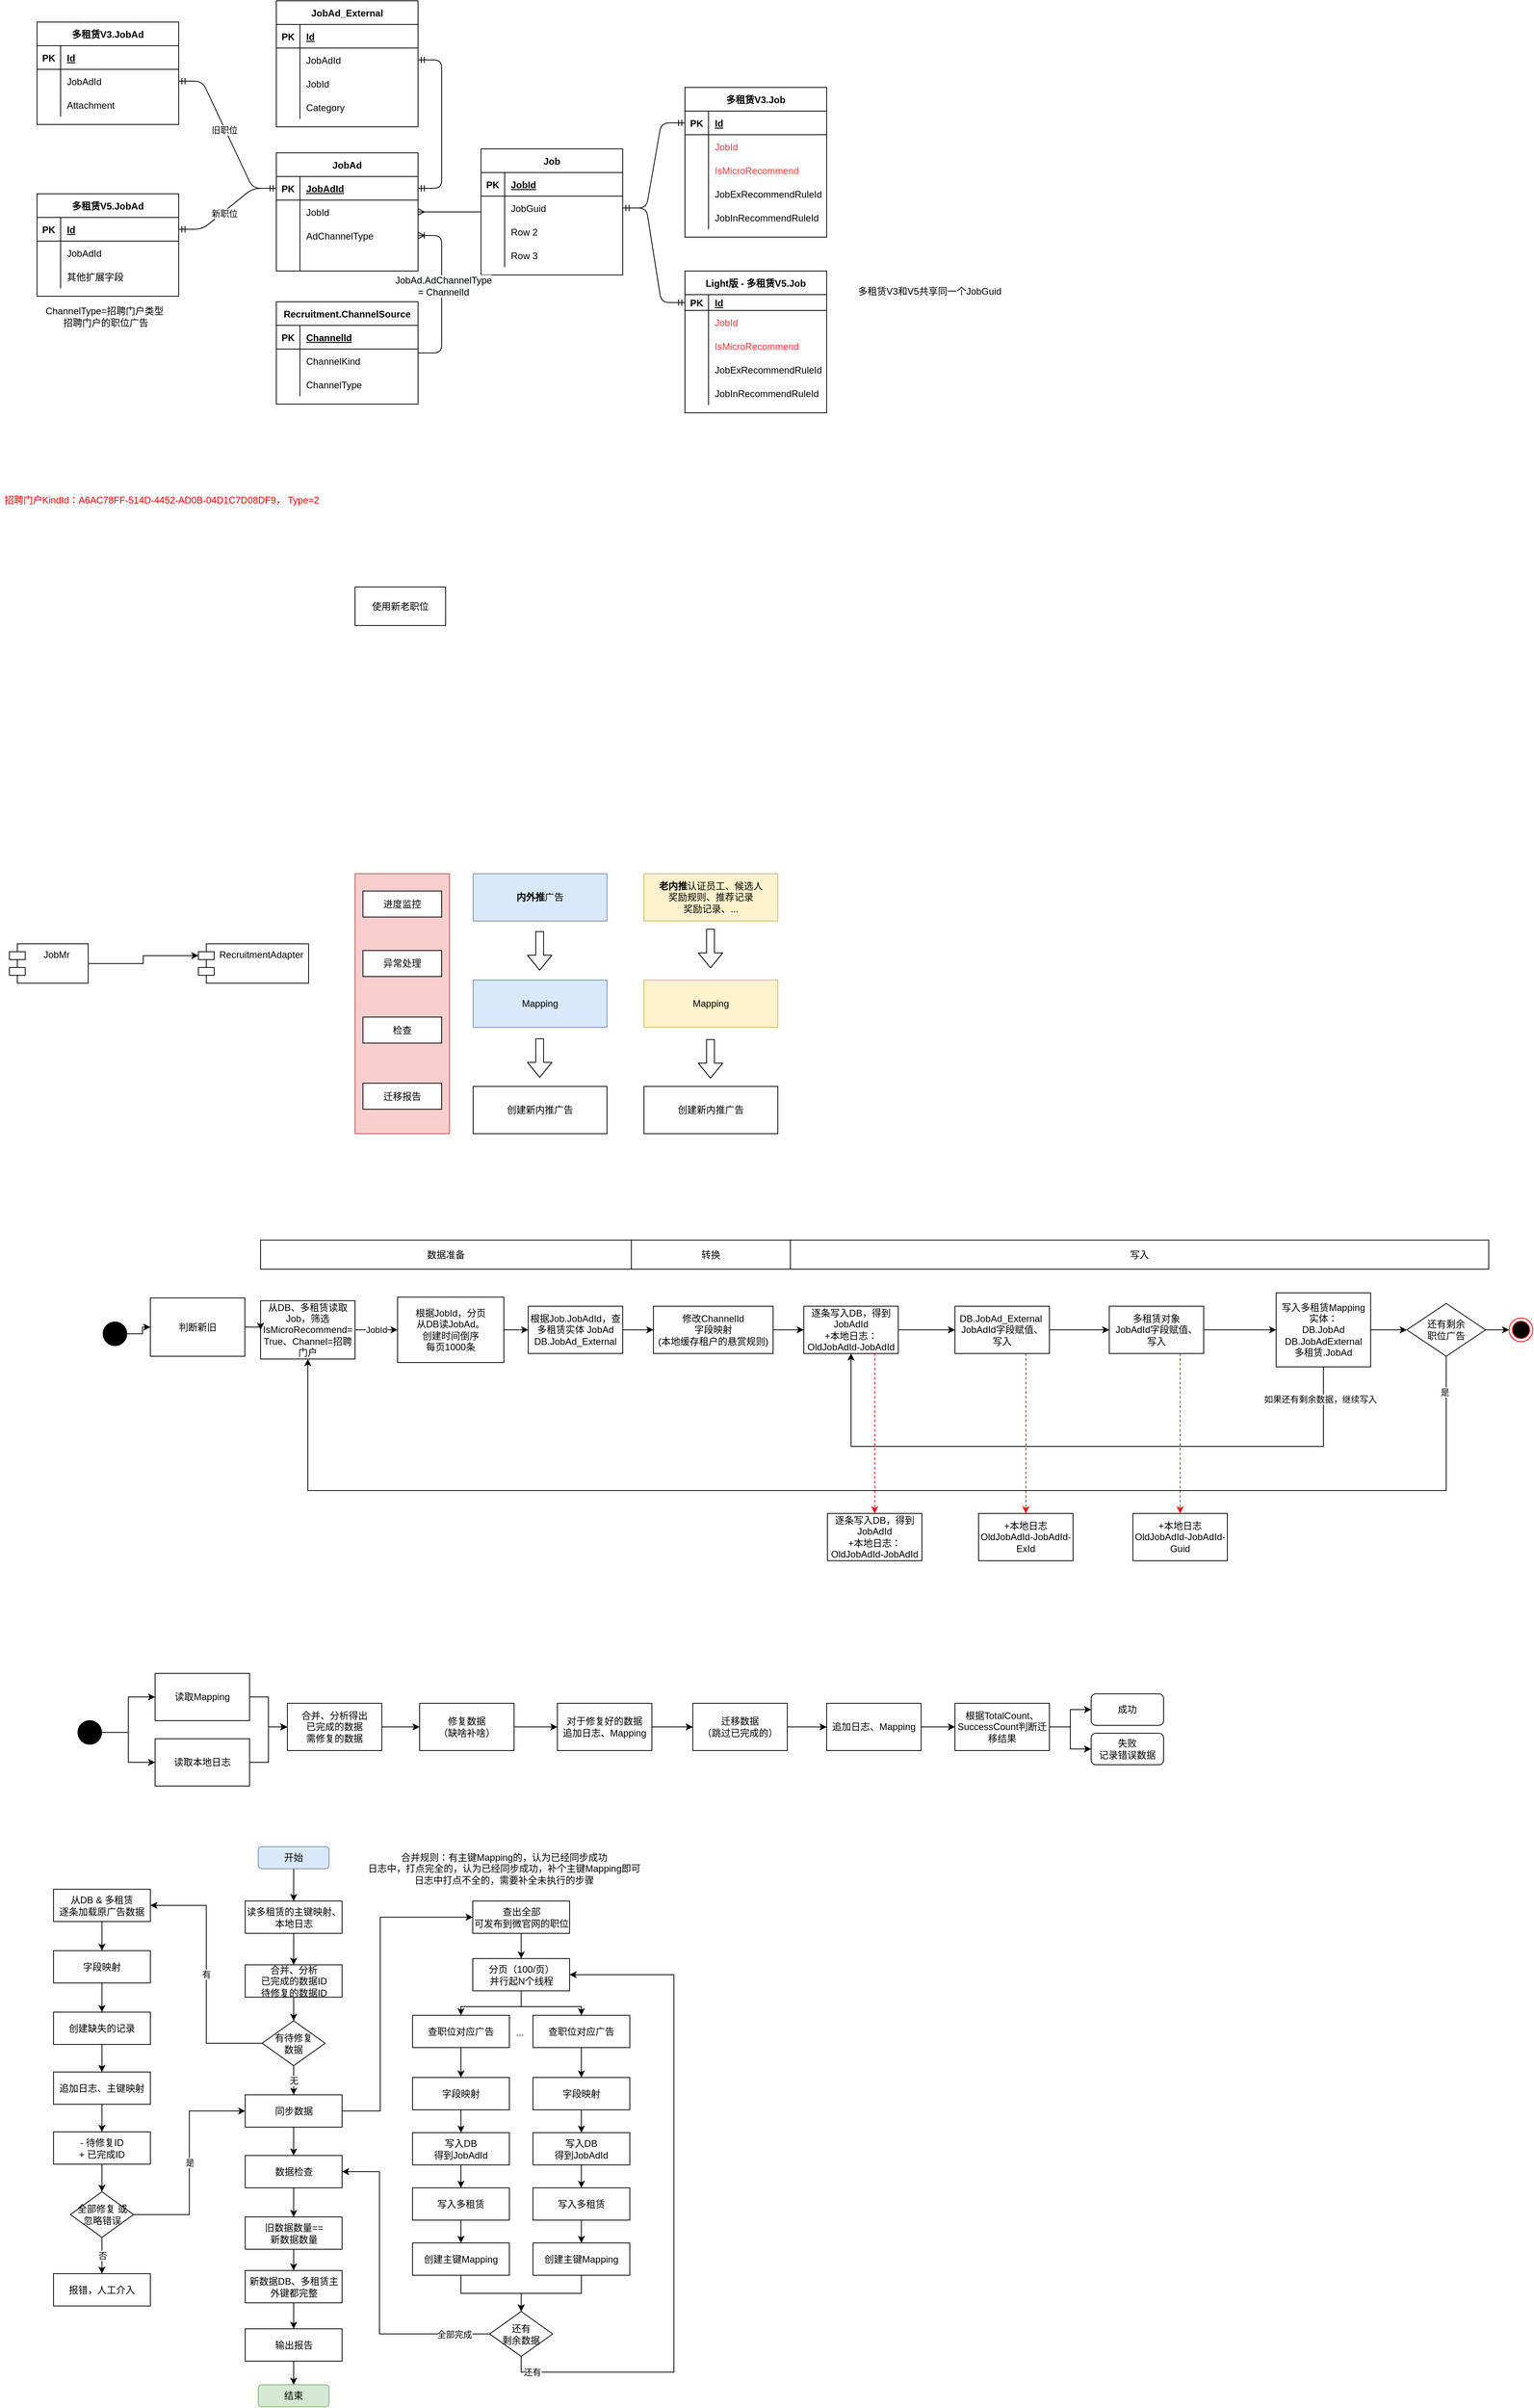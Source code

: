 <mxfile version="14.1.2" type="github">
  <diagram id="tAkU0oh_2glE51-HNbsn" name="Page-1">
    <mxGraphModel dx="1422" dy="839" grid="0" gridSize="10" guides="1" tooltips="1" connect="1" arrows="1" fold="1" page="1" pageScale="1" pageWidth="2339" pageHeight="3300" math="0" shadow="0">
      <root>
        <mxCell id="0" />
        <mxCell id="1" parent="0" />
        <mxCell id="NFqExQ7cC6xYjaQm6VCM-1" value="JobAd" style="shape=table;startSize=30;container=1;collapsible=1;childLayout=tableLayout;fixedRows=1;rowLines=0;fontStyle=1;align=center;resizeLast=1;" parent="1" vertex="1">
          <mxGeometry x="378" y="260" width="180" height="150" as="geometry">
            <mxRectangle x="70" y="260" width="64" height="30" as="alternateBounds" />
          </mxGeometry>
        </mxCell>
        <mxCell id="NFqExQ7cC6xYjaQm6VCM-2" value="" style="shape=partialRectangle;collapsible=0;dropTarget=0;pointerEvents=0;fillColor=none;top=0;left=0;bottom=1;right=0;points=[[0,0.5],[1,0.5]];portConstraint=eastwest;" parent="NFqExQ7cC6xYjaQm6VCM-1" vertex="1">
          <mxGeometry y="30" width="180" height="30" as="geometry" />
        </mxCell>
        <mxCell id="NFqExQ7cC6xYjaQm6VCM-3" value="PK" style="shape=partialRectangle;connectable=0;fillColor=none;top=0;left=0;bottom=0;right=0;fontStyle=1;overflow=hidden;" parent="NFqExQ7cC6xYjaQm6VCM-2" vertex="1">
          <mxGeometry width="30" height="30" as="geometry" />
        </mxCell>
        <mxCell id="NFqExQ7cC6xYjaQm6VCM-4" value="JobAdId" style="shape=partialRectangle;connectable=0;fillColor=none;top=0;left=0;bottom=0;right=0;align=left;spacingLeft=6;fontStyle=5;overflow=hidden;" parent="NFqExQ7cC6xYjaQm6VCM-2" vertex="1">
          <mxGeometry x="30" width="150" height="30" as="geometry" />
        </mxCell>
        <mxCell id="NFqExQ7cC6xYjaQm6VCM-5" value="" style="shape=partialRectangle;collapsible=0;dropTarget=0;pointerEvents=0;fillColor=none;top=0;left=0;bottom=0;right=0;points=[[0,0.5],[1,0.5]];portConstraint=eastwest;" parent="NFqExQ7cC6xYjaQm6VCM-1" vertex="1">
          <mxGeometry y="60" width="180" height="30" as="geometry" />
        </mxCell>
        <mxCell id="NFqExQ7cC6xYjaQm6VCM-6" value="" style="shape=partialRectangle;connectable=0;fillColor=none;top=0;left=0;bottom=0;right=0;editable=1;overflow=hidden;" parent="NFqExQ7cC6xYjaQm6VCM-5" vertex="1">
          <mxGeometry width="30" height="30" as="geometry" />
        </mxCell>
        <mxCell id="NFqExQ7cC6xYjaQm6VCM-7" value="JobId" style="shape=partialRectangle;connectable=0;fillColor=none;top=0;left=0;bottom=0;right=0;align=left;spacingLeft=6;overflow=hidden;" parent="NFqExQ7cC6xYjaQm6VCM-5" vertex="1">
          <mxGeometry x="30" width="150" height="30" as="geometry" />
        </mxCell>
        <mxCell id="NFqExQ7cC6xYjaQm6VCM-8" value="" style="shape=partialRectangle;collapsible=0;dropTarget=0;pointerEvents=0;fillColor=none;top=0;left=0;bottom=0;right=0;points=[[0,0.5],[1,0.5]];portConstraint=eastwest;" parent="NFqExQ7cC6xYjaQm6VCM-1" vertex="1">
          <mxGeometry y="90" width="180" height="30" as="geometry" />
        </mxCell>
        <mxCell id="NFqExQ7cC6xYjaQm6VCM-9" value="" style="shape=partialRectangle;connectable=0;fillColor=none;top=0;left=0;bottom=0;right=0;editable=1;overflow=hidden;" parent="NFqExQ7cC6xYjaQm6VCM-8" vertex="1">
          <mxGeometry width="30" height="30" as="geometry" />
        </mxCell>
        <mxCell id="NFqExQ7cC6xYjaQm6VCM-10" value="AdChannelType" style="shape=partialRectangle;connectable=0;fillColor=none;top=0;left=0;bottom=0;right=0;align=left;spacingLeft=6;overflow=hidden;" parent="NFqExQ7cC6xYjaQm6VCM-8" vertex="1">
          <mxGeometry x="30" width="150" height="30" as="geometry" />
        </mxCell>
        <mxCell id="NFqExQ7cC6xYjaQm6VCM-11" value="" style="shape=partialRectangle;collapsible=0;dropTarget=0;pointerEvents=0;fillColor=none;top=0;left=0;bottom=0;right=0;points=[[0,0.5],[1,0.5]];portConstraint=eastwest;" parent="NFqExQ7cC6xYjaQm6VCM-1" vertex="1">
          <mxGeometry y="120" width="180" height="30" as="geometry" />
        </mxCell>
        <mxCell id="NFqExQ7cC6xYjaQm6VCM-12" value="" style="shape=partialRectangle;connectable=0;fillColor=none;top=0;left=0;bottom=0;right=0;editable=1;overflow=hidden;" parent="NFqExQ7cC6xYjaQm6VCM-11" vertex="1">
          <mxGeometry width="30" height="30" as="geometry" />
        </mxCell>
        <mxCell id="NFqExQ7cC6xYjaQm6VCM-13" value="" style="shape=partialRectangle;connectable=0;fillColor=none;top=0;left=0;bottom=0;right=0;align=left;spacingLeft=6;overflow=hidden;" parent="NFqExQ7cC6xYjaQm6VCM-11" vertex="1">
          <mxGeometry x="30" width="150" height="30" as="geometry" />
        </mxCell>
        <mxCell id="NFqExQ7cC6xYjaQm6VCM-14" value="Job" style="shape=table;startSize=30;container=1;collapsible=1;childLayout=tableLayout;fixedRows=1;rowLines=0;fontStyle=1;align=center;resizeLast=1;" parent="1" vertex="1">
          <mxGeometry x="638" y="255" width="180" height="160" as="geometry" />
        </mxCell>
        <mxCell id="NFqExQ7cC6xYjaQm6VCM-15" value="" style="shape=partialRectangle;collapsible=0;dropTarget=0;pointerEvents=0;fillColor=none;top=0;left=0;bottom=1;right=0;points=[[0,0.5],[1,0.5]];portConstraint=eastwest;" parent="NFqExQ7cC6xYjaQm6VCM-14" vertex="1">
          <mxGeometry y="30" width="180" height="30" as="geometry" />
        </mxCell>
        <mxCell id="NFqExQ7cC6xYjaQm6VCM-16" value="PK" style="shape=partialRectangle;connectable=0;fillColor=none;top=0;left=0;bottom=0;right=0;fontStyle=1;overflow=hidden;" parent="NFqExQ7cC6xYjaQm6VCM-15" vertex="1">
          <mxGeometry width="30" height="30" as="geometry" />
        </mxCell>
        <mxCell id="NFqExQ7cC6xYjaQm6VCM-17" value="JobId" style="shape=partialRectangle;connectable=0;fillColor=none;top=0;left=0;bottom=0;right=0;align=left;spacingLeft=6;fontStyle=5;overflow=hidden;" parent="NFqExQ7cC6xYjaQm6VCM-15" vertex="1">
          <mxGeometry x="30" width="150" height="30" as="geometry" />
        </mxCell>
        <mxCell id="NFqExQ7cC6xYjaQm6VCM-18" value="" style="shape=partialRectangle;collapsible=0;dropTarget=0;pointerEvents=0;fillColor=none;top=0;left=0;bottom=0;right=0;points=[[0,0.5],[1,0.5]];portConstraint=eastwest;" parent="NFqExQ7cC6xYjaQm6VCM-14" vertex="1">
          <mxGeometry y="60" width="180" height="30" as="geometry" />
        </mxCell>
        <mxCell id="NFqExQ7cC6xYjaQm6VCM-19" value="" style="shape=partialRectangle;connectable=0;fillColor=none;top=0;left=0;bottom=0;right=0;editable=1;overflow=hidden;" parent="NFqExQ7cC6xYjaQm6VCM-18" vertex="1">
          <mxGeometry width="30" height="30" as="geometry" />
        </mxCell>
        <mxCell id="NFqExQ7cC6xYjaQm6VCM-20" value="JobGuid" style="shape=partialRectangle;connectable=0;fillColor=none;top=0;left=0;bottom=0;right=0;align=left;spacingLeft=6;overflow=hidden;" parent="NFqExQ7cC6xYjaQm6VCM-18" vertex="1">
          <mxGeometry x="30" width="150" height="30" as="geometry" />
        </mxCell>
        <mxCell id="NFqExQ7cC6xYjaQm6VCM-21" value="" style="shape=partialRectangle;collapsible=0;dropTarget=0;pointerEvents=0;fillColor=none;top=0;left=0;bottom=0;right=0;points=[[0,0.5],[1,0.5]];portConstraint=eastwest;" parent="NFqExQ7cC6xYjaQm6VCM-14" vertex="1">
          <mxGeometry y="90" width="180" height="30" as="geometry" />
        </mxCell>
        <mxCell id="NFqExQ7cC6xYjaQm6VCM-22" value="" style="shape=partialRectangle;connectable=0;fillColor=none;top=0;left=0;bottom=0;right=0;editable=1;overflow=hidden;" parent="NFqExQ7cC6xYjaQm6VCM-21" vertex="1">
          <mxGeometry width="30" height="30" as="geometry" />
        </mxCell>
        <mxCell id="NFqExQ7cC6xYjaQm6VCM-23" value="Row 2" style="shape=partialRectangle;connectable=0;fillColor=none;top=0;left=0;bottom=0;right=0;align=left;spacingLeft=6;overflow=hidden;" parent="NFqExQ7cC6xYjaQm6VCM-21" vertex="1">
          <mxGeometry x="30" width="150" height="30" as="geometry" />
        </mxCell>
        <mxCell id="NFqExQ7cC6xYjaQm6VCM-24" value="" style="shape=partialRectangle;collapsible=0;dropTarget=0;pointerEvents=0;fillColor=none;top=0;left=0;bottom=0;right=0;points=[[0,0.5],[1,0.5]];portConstraint=eastwest;" parent="NFqExQ7cC6xYjaQm6VCM-14" vertex="1">
          <mxGeometry y="120" width="180" height="30" as="geometry" />
        </mxCell>
        <mxCell id="NFqExQ7cC6xYjaQm6VCM-25" value="" style="shape=partialRectangle;connectable=0;fillColor=none;top=0;left=0;bottom=0;right=0;editable=1;overflow=hidden;" parent="NFqExQ7cC6xYjaQm6VCM-24" vertex="1">
          <mxGeometry width="30" height="30" as="geometry" />
        </mxCell>
        <mxCell id="NFqExQ7cC6xYjaQm6VCM-26" value="Row 3" style="shape=partialRectangle;connectable=0;fillColor=none;top=0;left=0;bottom=0;right=0;align=left;spacingLeft=6;overflow=hidden;" parent="NFqExQ7cC6xYjaQm6VCM-24" vertex="1">
          <mxGeometry x="30" width="150" height="30" as="geometry" />
        </mxCell>
        <mxCell id="NFqExQ7cC6xYjaQm6VCM-27" value="多租赁V3.Job" style="shape=table;startSize=30;container=1;collapsible=1;childLayout=tableLayout;fixedRows=1;rowLines=0;fontStyle=1;align=center;resizeLast=1;" parent="1" vertex="1">
          <mxGeometry x="897" y="177" width="180" height="190" as="geometry" />
        </mxCell>
        <mxCell id="NFqExQ7cC6xYjaQm6VCM-28" value="" style="shape=partialRectangle;collapsible=0;dropTarget=0;pointerEvents=0;fillColor=none;top=0;left=0;bottom=1;right=0;points=[[0,0.5],[1,0.5]];portConstraint=eastwest;" parent="NFqExQ7cC6xYjaQm6VCM-27" vertex="1">
          <mxGeometry y="30" width="180" height="30" as="geometry" />
        </mxCell>
        <mxCell id="NFqExQ7cC6xYjaQm6VCM-29" value="PK" style="shape=partialRectangle;connectable=0;fillColor=none;top=0;left=0;bottom=0;right=0;fontStyle=1;overflow=hidden;" parent="NFqExQ7cC6xYjaQm6VCM-28" vertex="1">
          <mxGeometry width="30" height="30" as="geometry" />
        </mxCell>
        <mxCell id="NFqExQ7cC6xYjaQm6VCM-30" value="Id" style="shape=partialRectangle;connectable=0;fillColor=none;top=0;left=0;bottom=0;right=0;align=left;spacingLeft=6;fontStyle=5;overflow=hidden;" parent="NFqExQ7cC6xYjaQm6VCM-28" vertex="1">
          <mxGeometry x="30" width="150" height="30" as="geometry" />
        </mxCell>
        <mxCell id="9trvorc2qo4zROkZDDM5-33" style="shape=partialRectangle;collapsible=0;dropTarget=0;pointerEvents=0;fillColor=none;top=0;left=0;bottom=0;right=0;points=[[0,0.5],[1,0.5]];portConstraint=eastwest;" parent="NFqExQ7cC6xYjaQm6VCM-27" vertex="1">
          <mxGeometry y="60" width="180" height="30" as="geometry" />
        </mxCell>
        <mxCell id="9trvorc2qo4zROkZDDM5-34" style="shape=partialRectangle;connectable=0;fillColor=none;top=0;left=0;bottom=0;right=0;editable=1;overflow=hidden;" parent="9trvorc2qo4zROkZDDM5-33" vertex="1">
          <mxGeometry width="30" height="30" as="geometry" />
        </mxCell>
        <mxCell id="9trvorc2qo4zROkZDDM5-35" value="JobId" style="shape=partialRectangle;connectable=0;fillColor=none;top=0;left=0;bottom=0;right=0;align=left;spacingLeft=6;overflow=hidden;fontColor=#FF3333;" parent="9trvorc2qo4zROkZDDM5-33" vertex="1">
          <mxGeometry x="30" width="150" height="30" as="geometry" />
        </mxCell>
        <mxCell id="NFqExQ7cC6xYjaQm6VCM-31" value="" style="shape=partialRectangle;collapsible=0;dropTarget=0;pointerEvents=0;fillColor=none;top=0;left=0;bottom=0;right=0;points=[[0,0.5],[1,0.5]];portConstraint=eastwest;" parent="NFqExQ7cC6xYjaQm6VCM-27" vertex="1">
          <mxGeometry y="90" width="180" height="30" as="geometry" />
        </mxCell>
        <mxCell id="NFqExQ7cC6xYjaQm6VCM-32" value="" style="shape=partialRectangle;connectable=0;fillColor=none;top=0;left=0;bottom=0;right=0;editable=1;overflow=hidden;" parent="NFqExQ7cC6xYjaQm6VCM-31" vertex="1">
          <mxGeometry width="30" height="30" as="geometry" />
        </mxCell>
        <mxCell id="NFqExQ7cC6xYjaQm6VCM-33" value="IsMicroRecommend" style="shape=partialRectangle;connectable=0;fillColor=none;top=0;left=0;bottom=0;right=0;align=left;spacingLeft=6;overflow=hidden;fontColor=#FF3333;" parent="NFqExQ7cC6xYjaQm6VCM-31" vertex="1">
          <mxGeometry x="30" width="150" height="30" as="geometry" />
        </mxCell>
        <mxCell id="NFqExQ7cC6xYjaQm6VCM-34" value="" style="shape=partialRectangle;collapsible=0;dropTarget=0;pointerEvents=0;fillColor=none;top=0;left=0;bottom=0;right=0;points=[[0,0.5],[1,0.5]];portConstraint=eastwest;" parent="NFqExQ7cC6xYjaQm6VCM-27" vertex="1">
          <mxGeometry y="120" width="180" height="30" as="geometry" />
        </mxCell>
        <mxCell id="NFqExQ7cC6xYjaQm6VCM-35" value="" style="shape=partialRectangle;connectable=0;fillColor=none;top=0;left=0;bottom=0;right=0;editable=1;overflow=hidden;" parent="NFqExQ7cC6xYjaQm6VCM-34" vertex="1">
          <mxGeometry width="30" height="30" as="geometry" />
        </mxCell>
        <mxCell id="NFqExQ7cC6xYjaQm6VCM-36" value="JobExRecommendRuleId" style="shape=partialRectangle;connectable=0;fillColor=none;top=0;left=0;bottom=0;right=0;align=left;spacingLeft=6;overflow=hidden;" parent="NFqExQ7cC6xYjaQm6VCM-34" vertex="1">
          <mxGeometry x="30" width="150" height="30" as="geometry" />
        </mxCell>
        <mxCell id="NFqExQ7cC6xYjaQm6VCM-37" value="" style="shape=partialRectangle;collapsible=0;dropTarget=0;pointerEvents=0;fillColor=none;top=0;left=0;bottom=0;right=0;points=[[0,0.5],[1,0.5]];portConstraint=eastwest;" parent="NFqExQ7cC6xYjaQm6VCM-27" vertex="1">
          <mxGeometry y="150" width="180" height="30" as="geometry" />
        </mxCell>
        <mxCell id="NFqExQ7cC6xYjaQm6VCM-38" value="" style="shape=partialRectangle;connectable=0;fillColor=none;top=0;left=0;bottom=0;right=0;editable=1;overflow=hidden;" parent="NFqExQ7cC6xYjaQm6VCM-37" vertex="1">
          <mxGeometry width="30" height="30" as="geometry" />
        </mxCell>
        <mxCell id="NFqExQ7cC6xYjaQm6VCM-39" value="JobInRecommendRuleId" style="shape=partialRectangle;connectable=0;fillColor=none;top=0;left=0;bottom=0;right=0;align=left;spacingLeft=6;overflow=hidden;" parent="NFqExQ7cC6xYjaQm6VCM-37" vertex="1">
          <mxGeometry x="30" width="150" height="30" as="geometry" />
        </mxCell>
        <mxCell id="NFqExQ7cC6xYjaQm6VCM-40" value="Light版 - 多租赁V5.Job" style="shape=table;startSize=30;container=1;collapsible=1;childLayout=tableLayout;fixedRows=1;rowLines=0;fontStyle=1;align=center;resizeLast=1;" parent="1" vertex="1">
          <mxGeometry x="897" y="410" width="180" height="180" as="geometry" />
        </mxCell>
        <mxCell id="NFqExQ7cC6xYjaQm6VCM-41" value="" style="shape=partialRectangle;collapsible=0;dropTarget=0;pointerEvents=0;fillColor=none;top=0;left=0;bottom=1;right=0;points=[[0,0.5],[1,0.5]];portConstraint=eastwest;" parent="NFqExQ7cC6xYjaQm6VCM-40" vertex="1">
          <mxGeometry y="30" width="180" height="20" as="geometry" />
        </mxCell>
        <mxCell id="NFqExQ7cC6xYjaQm6VCM-42" value="PK" style="shape=partialRectangle;connectable=0;fillColor=none;top=0;left=0;bottom=0;right=0;fontStyle=1;overflow=hidden;" parent="NFqExQ7cC6xYjaQm6VCM-41" vertex="1">
          <mxGeometry width="30" height="20" as="geometry" />
        </mxCell>
        <mxCell id="NFqExQ7cC6xYjaQm6VCM-43" value="Id" style="shape=partialRectangle;connectable=0;fillColor=none;top=0;left=0;bottom=0;right=0;align=left;spacingLeft=6;fontStyle=5;overflow=hidden;" parent="NFqExQ7cC6xYjaQm6VCM-41" vertex="1">
          <mxGeometry x="30" width="150" height="20" as="geometry" />
        </mxCell>
        <mxCell id="9trvorc2qo4zROkZDDM5-36" style="shape=partialRectangle;collapsible=0;dropTarget=0;pointerEvents=0;fillColor=none;top=0;left=0;bottom=0;right=0;points=[[0,0.5],[1,0.5]];portConstraint=eastwest;" parent="NFqExQ7cC6xYjaQm6VCM-40" vertex="1">
          <mxGeometry y="50" width="180" height="30" as="geometry" />
        </mxCell>
        <mxCell id="9trvorc2qo4zROkZDDM5-37" style="shape=partialRectangle;connectable=0;fillColor=none;top=0;left=0;bottom=0;right=0;editable=1;overflow=hidden;" parent="9trvorc2qo4zROkZDDM5-36" vertex="1">
          <mxGeometry width="30" height="30" as="geometry" />
        </mxCell>
        <mxCell id="9trvorc2qo4zROkZDDM5-38" value="JobId" style="shape=partialRectangle;connectable=0;fillColor=none;top=0;left=0;bottom=0;right=0;align=left;spacingLeft=6;overflow=hidden;fontColor=#FF3333;" parent="9trvorc2qo4zROkZDDM5-36" vertex="1">
          <mxGeometry x="30" width="150" height="30" as="geometry" />
        </mxCell>
        <mxCell id="NFqExQ7cC6xYjaQm6VCM-44" value="" style="shape=partialRectangle;collapsible=0;dropTarget=0;pointerEvents=0;fillColor=none;top=0;left=0;bottom=0;right=0;points=[[0,0.5],[1,0.5]];portConstraint=eastwest;" parent="NFqExQ7cC6xYjaQm6VCM-40" vertex="1">
          <mxGeometry y="80" width="180" height="30" as="geometry" />
        </mxCell>
        <mxCell id="NFqExQ7cC6xYjaQm6VCM-45" value="" style="shape=partialRectangle;connectable=0;fillColor=none;top=0;left=0;bottom=0;right=0;editable=1;overflow=hidden;" parent="NFqExQ7cC6xYjaQm6VCM-44" vertex="1">
          <mxGeometry width="30" height="30" as="geometry" />
        </mxCell>
        <mxCell id="NFqExQ7cC6xYjaQm6VCM-46" value="IsMicroRecommend" style="shape=partialRectangle;connectable=0;fillColor=none;top=0;left=0;bottom=0;right=0;align=left;spacingLeft=6;overflow=hidden;fontColor=#FF3333;" parent="NFqExQ7cC6xYjaQm6VCM-44" vertex="1">
          <mxGeometry x="30" width="150" height="30" as="geometry" />
        </mxCell>
        <mxCell id="NFqExQ7cC6xYjaQm6VCM-47" value="" style="shape=partialRectangle;collapsible=0;dropTarget=0;pointerEvents=0;fillColor=none;top=0;left=0;bottom=0;right=0;points=[[0,0.5],[1,0.5]];portConstraint=eastwest;" parent="NFqExQ7cC6xYjaQm6VCM-40" vertex="1">
          <mxGeometry y="110" width="180" height="30" as="geometry" />
        </mxCell>
        <mxCell id="NFqExQ7cC6xYjaQm6VCM-48" value="" style="shape=partialRectangle;connectable=0;fillColor=none;top=0;left=0;bottom=0;right=0;editable=1;overflow=hidden;" parent="NFqExQ7cC6xYjaQm6VCM-47" vertex="1">
          <mxGeometry width="30" height="30" as="geometry" />
        </mxCell>
        <mxCell id="NFqExQ7cC6xYjaQm6VCM-49" value="JobExRecommendRuleId" style="shape=partialRectangle;connectable=0;fillColor=none;top=0;left=0;bottom=0;right=0;align=left;spacingLeft=6;overflow=hidden;" parent="NFqExQ7cC6xYjaQm6VCM-47" vertex="1">
          <mxGeometry x="30" width="150" height="30" as="geometry" />
        </mxCell>
        <mxCell id="NFqExQ7cC6xYjaQm6VCM-50" value="" style="shape=partialRectangle;collapsible=0;dropTarget=0;pointerEvents=0;fillColor=none;top=0;left=0;bottom=0;right=0;points=[[0,0.5],[1,0.5]];portConstraint=eastwest;" parent="NFqExQ7cC6xYjaQm6VCM-40" vertex="1">
          <mxGeometry y="140" width="180" height="30" as="geometry" />
        </mxCell>
        <mxCell id="NFqExQ7cC6xYjaQm6VCM-51" value="" style="shape=partialRectangle;connectable=0;fillColor=none;top=0;left=0;bottom=0;right=0;editable=1;overflow=hidden;" parent="NFqExQ7cC6xYjaQm6VCM-50" vertex="1">
          <mxGeometry width="30" height="30" as="geometry" />
        </mxCell>
        <mxCell id="NFqExQ7cC6xYjaQm6VCM-52" value="JobInRecommendRuleId" style="shape=partialRectangle;connectable=0;fillColor=none;top=0;left=0;bottom=0;right=0;align=left;spacingLeft=6;overflow=hidden;" parent="NFqExQ7cC6xYjaQm6VCM-50" vertex="1">
          <mxGeometry x="30" width="150" height="30" as="geometry" />
        </mxCell>
        <mxCell id="NFqExQ7cC6xYjaQm6VCM-55" style="edgeStyle=orthogonalEdgeStyle;rounded=0;orthogonalLoop=1;jettySize=auto;html=1;exitX=1;exitY=0.5;exitDx=0;exitDy=0;entryX=0;entryY=0;entryDx=0;entryDy=15;entryPerimeter=0;" parent="1" source="NFqExQ7cC6xYjaQm6VCM-53" target="NFqExQ7cC6xYjaQm6VCM-54" edge="1">
          <mxGeometry relative="1" as="geometry" />
        </mxCell>
        <mxCell id="NFqExQ7cC6xYjaQm6VCM-53" value="JobMr" style="shape=module;align=left;spacingLeft=20;align=center;verticalAlign=top;" parent="1" vertex="1">
          <mxGeometry x="39" y="1264" width="100" height="50" as="geometry" />
        </mxCell>
        <mxCell id="NFqExQ7cC6xYjaQm6VCM-54" value="RecruitmentAdapter" style="shape=module;align=left;spacingLeft=20;align=center;verticalAlign=top;" parent="1" vertex="1">
          <mxGeometry x="279" y="1264" width="140" height="50" as="geometry" />
        </mxCell>
        <mxCell id="NFqExQ7cC6xYjaQm6VCM-56" value="" style="edgeStyle=entityRelationEdgeStyle;fontSize=12;html=1;endArrow=ERmandOne;startArrow=ERmandOne;exitX=0;exitY=0.5;exitDx=0;exitDy=0;" parent="1" source="NFqExQ7cC6xYjaQm6VCM-28" target="NFqExQ7cC6xYjaQm6VCM-18" edge="1">
          <mxGeometry width="100" height="100" relative="1" as="geometry">
            <mxPoint x="654" y="620" as="sourcePoint" />
            <mxPoint x="754" y="520" as="targetPoint" />
          </mxGeometry>
        </mxCell>
        <mxCell id="NFqExQ7cC6xYjaQm6VCM-57" value="" style="edgeStyle=entityRelationEdgeStyle;fontSize=12;html=1;endArrow=ERmandOne;startArrow=ERmandOne;entryX=1;entryY=0.5;entryDx=0;entryDy=0;" parent="1" source="NFqExQ7cC6xYjaQm6VCM-41" target="NFqExQ7cC6xYjaQm6VCM-18" edge="1">
          <mxGeometry width="100" height="100" relative="1" as="geometry">
            <mxPoint x="594" y="620" as="sourcePoint" />
            <mxPoint x="694" y="520" as="targetPoint" />
          </mxGeometry>
        </mxCell>
        <mxCell id="NFqExQ7cC6xYjaQm6VCM-58" value="多租赁V3和V5共享同一个JobGuid" style="text;html=1;strokeColor=none;fillColor=none;align=center;verticalAlign=middle;whiteSpace=wrap;rounded=0;" parent="1" vertex="1">
          <mxGeometry x="1108" y="426" width="200" height="20" as="geometry" />
        </mxCell>
        <mxCell id="NFqExQ7cC6xYjaQm6VCM-59" value="" style="edgeStyle=entityRelationEdgeStyle;fontSize=12;html=1;endArrow=ERmany;" parent="1" source="NFqExQ7cC6xYjaQm6VCM-14" target="NFqExQ7cC6xYjaQm6VCM-1" edge="1">
          <mxGeometry width="100" height="100" relative="1" as="geometry">
            <mxPoint x="349" y="643" as="sourcePoint" />
            <mxPoint x="449" y="543" as="targetPoint" />
          </mxGeometry>
        </mxCell>
        <mxCell id="NFqExQ7cC6xYjaQm6VCM-60" value="ChannelType=招聘门户类型&amp;nbsp;&lt;br&gt;招聘门户的职位广告" style="text;html=1;align=center;verticalAlign=middle;resizable=0;points=[];autosize=1;" parent="1" vertex="1">
          <mxGeometry x="79" y="452" width="163" height="32" as="geometry" />
        </mxCell>
        <mxCell id="NFqExQ7cC6xYjaQm6VCM-62" value="Recruitment.ChannelSource" style="shape=table;startSize=30;container=1;collapsible=1;childLayout=tableLayout;fixedRows=1;rowLines=0;fontStyle=1;align=center;resizeLast=1;" parent="1" vertex="1">
          <mxGeometry x="378" y="449" width="180" height="130" as="geometry" />
        </mxCell>
        <mxCell id="NFqExQ7cC6xYjaQm6VCM-63" value="" style="shape=partialRectangle;collapsible=0;dropTarget=0;pointerEvents=0;fillColor=none;top=0;left=0;bottom=1;right=0;points=[[0,0.5],[1,0.5]];portConstraint=eastwest;" parent="NFqExQ7cC6xYjaQm6VCM-62" vertex="1">
          <mxGeometry y="30" width="180" height="30" as="geometry" />
        </mxCell>
        <mxCell id="NFqExQ7cC6xYjaQm6VCM-64" value="PK" style="shape=partialRectangle;connectable=0;fillColor=none;top=0;left=0;bottom=0;right=0;fontStyle=1;overflow=hidden;" parent="NFqExQ7cC6xYjaQm6VCM-63" vertex="1">
          <mxGeometry width="30" height="30" as="geometry" />
        </mxCell>
        <mxCell id="NFqExQ7cC6xYjaQm6VCM-65" value="ChannelId" style="shape=partialRectangle;connectable=0;fillColor=none;top=0;left=0;bottom=0;right=0;align=left;spacingLeft=6;fontStyle=5;overflow=hidden;" parent="NFqExQ7cC6xYjaQm6VCM-63" vertex="1">
          <mxGeometry x="30" width="150" height="30" as="geometry" />
        </mxCell>
        <mxCell id="NFqExQ7cC6xYjaQm6VCM-66" value="" style="shape=partialRectangle;collapsible=0;dropTarget=0;pointerEvents=0;fillColor=none;top=0;left=0;bottom=0;right=0;points=[[0,0.5],[1,0.5]];portConstraint=eastwest;" parent="NFqExQ7cC6xYjaQm6VCM-62" vertex="1">
          <mxGeometry y="60" width="180" height="30" as="geometry" />
        </mxCell>
        <mxCell id="NFqExQ7cC6xYjaQm6VCM-67" value="" style="shape=partialRectangle;connectable=0;fillColor=none;top=0;left=0;bottom=0;right=0;editable=1;overflow=hidden;" parent="NFqExQ7cC6xYjaQm6VCM-66" vertex="1">
          <mxGeometry width="30" height="30" as="geometry" />
        </mxCell>
        <mxCell id="NFqExQ7cC6xYjaQm6VCM-68" value="ChannelKind" style="shape=partialRectangle;connectable=0;fillColor=none;top=0;left=0;bottom=0;right=0;align=left;spacingLeft=6;overflow=hidden;" parent="NFqExQ7cC6xYjaQm6VCM-66" vertex="1">
          <mxGeometry x="30" width="150" height="30" as="geometry" />
        </mxCell>
        <mxCell id="NFqExQ7cC6xYjaQm6VCM-69" value="" style="shape=partialRectangle;collapsible=0;dropTarget=0;pointerEvents=0;fillColor=none;top=0;left=0;bottom=0;right=0;points=[[0,0.5],[1,0.5]];portConstraint=eastwest;" parent="NFqExQ7cC6xYjaQm6VCM-62" vertex="1">
          <mxGeometry y="90" width="180" height="30" as="geometry" />
        </mxCell>
        <mxCell id="NFqExQ7cC6xYjaQm6VCM-70" value="" style="shape=partialRectangle;connectable=0;fillColor=none;top=0;left=0;bottom=0;right=0;editable=1;overflow=hidden;" parent="NFqExQ7cC6xYjaQm6VCM-69" vertex="1">
          <mxGeometry width="30" height="30" as="geometry" />
        </mxCell>
        <mxCell id="NFqExQ7cC6xYjaQm6VCM-71" value="ChannelType" style="shape=partialRectangle;connectable=0;fillColor=none;top=0;left=0;bottom=0;right=0;align=left;spacingLeft=6;overflow=hidden;" parent="NFqExQ7cC6xYjaQm6VCM-69" vertex="1">
          <mxGeometry x="30" width="150" height="30" as="geometry" />
        </mxCell>
        <mxCell id="NFqExQ7cC6xYjaQm6VCM-76" value="" style="edgeStyle=entityRelationEdgeStyle;fontSize=12;html=1;endArrow=ERoneToMany;" parent="1" source="NFqExQ7cC6xYjaQm6VCM-62" target="NFqExQ7cC6xYjaQm6VCM-8" edge="1">
          <mxGeometry width="100" height="100" relative="1" as="geometry">
            <mxPoint x="571" y="359" as="sourcePoint" />
            <mxPoint x="671" y="259" as="targetPoint" />
          </mxGeometry>
        </mxCell>
        <mxCell id="NFqExQ7cC6xYjaQm6VCM-78" value="&lt;span style=&quot;font-size: 12px ; background-color: rgb(248 , 249 , 250)&quot;&gt;JobAd.AdChannelType&lt;br&gt;= ChannelId&lt;/span&gt;" style="edgeLabel;html=1;align=center;verticalAlign=middle;resizable=0;points=[];" parent="NFqExQ7cC6xYjaQm6VCM-76" vertex="1" connectable="0">
          <mxGeometry x="-0.064" y="-1" relative="1" as="geometry">
            <mxPoint x="1" y="-17" as="offset" />
          </mxGeometry>
        </mxCell>
        <mxCell id="NFqExQ7cC6xYjaQm6VCM-79" value="&lt;span style=&quot;color: rgb(255 , 0 , 0) ; font-family: &amp;#34;microsoft yahei&amp;#34; , &amp;#34;hiragino sans gb&amp;#34; , &amp;#34;helvetica neue&amp;#34; , &amp;#34;helvetica&amp;#34; , &amp;#34;tahoma&amp;#34; , &amp;#34;arial&amp;#34; , &amp;#34;wenquanyi micro hei&amp;#34; , &amp;#34;verdana&amp;#34; , sans-serif , ; text-align: left ; background-color: rgb(249 , 249 , 249)&quot;&gt;招聘门户KindId：A6AC78FF-514D-4452-AD0B-04D1C7D08DF9， Type=2&lt;/span&gt;" style="text;html=1;align=center;verticalAlign=middle;resizable=0;points=[];autosize=1;fontColor=#FF3333;" parent="1" vertex="1">
          <mxGeometry x="27" y="692" width="410" height="18" as="geometry" />
        </mxCell>
        <mxCell id="9trvorc2qo4zROkZDDM5-1" value="&lt;br&gt;&lt;br&gt;&lt;br&gt;&lt;br&gt;&lt;br&gt;&lt;br&gt;" style="rounded=0;whiteSpace=wrap;html=1;fillColor=#f8cecc;strokeColor=#b85450;" parent="1" vertex="1">
          <mxGeometry x="478" y="1175" width="120" height="330" as="geometry" />
        </mxCell>
        <mxCell id="9trvorc2qo4zROkZDDM5-2" value="&lt;b&gt;内外推&lt;/b&gt;广告" style="rounded=0;whiteSpace=wrap;html=1;fillColor=#dae8fc;strokeColor=#6c8ebf;" parent="1" vertex="1">
          <mxGeometry x="628" y="1175" width="170" height="60" as="geometry" />
        </mxCell>
        <mxCell id="9trvorc2qo4zROkZDDM5-3" value="Mapping" style="rounded=0;whiteSpace=wrap;html=1;fillColor=#dae8fc;strokeColor=#6c8ebf;" parent="1" vertex="1">
          <mxGeometry x="628" y="1310" width="170" height="60" as="geometry" />
        </mxCell>
        <mxCell id="9trvorc2qo4zROkZDDM5-4" value="创建新内推广告" style="rounded=0;whiteSpace=wrap;html=1;" parent="1" vertex="1">
          <mxGeometry x="628" y="1445" width="170" height="60" as="geometry" />
        </mxCell>
        <mxCell id="9trvorc2qo4zROkZDDM5-7" value="&lt;b&gt;老内推&lt;/b&gt;认证员工、候选人&lt;br&gt;奖励规则、推荐记录&lt;br&gt;奖励记录、..." style="rounded=0;whiteSpace=wrap;html=1;fillColor=#fff2cc;strokeColor=#d6b656;" parent="1" vertex="1">
          <mxGeometry x="845" y="1175" width="170" height="60" as="geometry" />
        </mxCell>
        <mxCell id="9trvorc2qo4zROkZDDM5-8" value="Mapping" style="rounded=0;whiteSpace=wrap;html=1;fillColor=#fff2cc;strokeColor=#d6b656;" parent="1" vertex="1">
          <mxGeometry x="845" y="1310" width="170" height="60" as="geometry" />
        </mxCell>
        <mxCell id="9trvorc2qo4zROkZDDM5-9" value="创建新内推广告" style="rounded=0;whiteSpace=wrap;html=1;" parent="1" vertex="1">
          <mxGeometry x="845" y="1445" width="170" height="60" as="geometry" />
        </mxCell>
        <mxCell id="9trvorc2qo4zROkZDDM5-10" value="&lt;span&gt;进度监控&lt;/span&gt;" style="rounded=0;whiteSpace=wrap;html=1;" parent="1" vertex="1">
          <mxGeometry x="488" y="1197" width="100" height="33" as="geometry" />
        </mxCell>
        <mxCell id="9trvorc2qo4zROkZDDM5-12" value="异常处理" style="rounded=0;whiteSpace=wrap;html=1;" parent="1" vertex="1">
          <mxGeometry x="488" y="1272.5" width="100" height="33" as="geometry" />
        </mxCell>
        <mxCell id="9trvorc2qo4zROkZDDM5-13" value="迁移报告" style="rounded=0;whiteSpace=wrap;html=1;" parent="1" vertex="1">
          <mxGeometry x="488" y="1441" width="100" height="33" as="geometry" />
        </mxCell>
        <mxCell id="9trvorc2qo4zROkZDDM5-14" value="" style="shape=flexArrow;endArrow=classic;html=1;" parent="1" edge="1">
          <mxGeometry width="50" height="50" relative="1" as="geometry">
            <mxPoint x="712.5" y="1248" as="sourcePoint" />
            <mxPoint x="712.5" y="1298" as="targetPoint" />
          </mxGeometry>
        </mxCell>
        <mxCell id="9trvorc2qo4zROkZDDM5-16" value="" style="shape=flexArrow;endArrow=classic;html=1;" parent="1" edge="1">
          <mxGeometry width="50" height="50" relative="1" as="geometry">
            <mxPoint x="929.5" y="1245" as="sourcePoint" />
            <mxPoint x="929.5" y="1295" as="targetPoint" />
          </mxGeometry>
        </mxCell>
        <mxCell id="9trvorc2qo4zROkZDDM5-17" value="" style="shape=flexArrow;endArrow=classic;html=1;" parent="1" edge="1">
          <mxGeometry width="50" height="50" relative="1" as="geometry">
            <mxPoint x="712.5" y="1384" as="sourcePoint" />
            <mxPoint x="712.5" y="1434" as="targetPoint" />
          </mxGeometry>
        </mxCell>
        <mxCell id="9trvorc2qo4zROkZDDM5-18" value="" style="shape=flexArrow;endArrow=classic;html=1;" parent="1" edge="1">
          <mxGeometry width="50" height="50" relative="1" as="geometry">
            <mxPoint x="929.5" y="1385" as="sourcePoint" />
            <mxPoint x="929.5" y="1435" as="targetPoint" />
          </mxGeometry>
        </mxCell>
        <mxCell id="9trvorc2qo4zROkZDDM5-19" value="使用新老职位" style="rounded=0;whiteSpace=wrap;html=1;" parent="1" vertex="1">
          <mxGeometry x="478" y="811" width="115" height="49" as="geometry" />
        </mxCell>
        <mxCell id="9trvorc2qo4zROkZDDM5-100" value="JobId" style="edgeStyle=orthogonalEdgeStyle;rounded=0;orthogonalLoop=1;jettySize=auto;html=1;exitX=1;exitY=0.5;exitDx=0;exitDy=0;" parent="1" source="9trvorc2qo4zROkZDDM5-20" target="9trvorc2qo4zROkZDDM5-23" edge="1">
          <mxGeometry relative="1" as="geometry" />
        </mxCell>
        <mxCell id="9trvorc2qo4zROkZDDM5-20" value="从DB、多租赁读取Job，筛选IsMicroRecommend=&lt;br&gt;True、Channel=招聘门户" style="rounded=0;whiteSpace=wrap;html=1;" parent="1" vertex="1">
          <mxGeometry x="358" y="1717" width="120" height="74" as="geometry" />
        </mxCell>
        <mxCell id="9trvorc2qo4zROkZDDM5-27" value="" style="edgeStyle=orthogonalEdgeStyle;rounded=0;orthogonalLoop=1;jettySize=auto;html=1;" parent="1" source="9trvorc2qo4zROkZDDM5-23" target="9trvorc2qo4zROkZDDM5-24" edge="1">
          <mxGeometry relative="1" as="geometry" />
        </mxCell>
        <mxCell id="9trvorc2qo4zROkZDDM5-23" value="根据JobId，分页&lt;br&gt;从DB读JobAd。&lt;br&gt;创建时间倒序&lt;br&gt;每页1000条" style="rounded=0;whiteSpace=wrap;html=1;" parent="1" vertex="1">
          <mxGeometry x="532" y="1712.5" width="135" height="83" as="geometry" />
        </mxCell>
        <mxCell id="9trvorc2qo4zROkZDDM5-39" value="" style="edgeStyle=orthogonalEdgeStyle;rounded=0;orthogonalLoop=1;jettySize=auto;html=1;" parent="1" source="9trvorc2qo4zROkZDDM5-24" target="9trvorc2qo4zROkZDDM5-28" edge="1">
          <mxGeometry relative="1" as="geometry" />
        </mxCell>
        <mxCell id="9trvorc2qo4zROkZDDM5-24" value="根据Job.JobAdId，查多租赁实体 JobAd&lt;br&gt;DB.JobAd_External" style="rounded=0;whiteSpace=wrap;html=1;" parent="1" vertex="1">
          <mxGeometry x="698" y="1724" width="120" height="60" as="geometry" />
        </mxCell>
        <mxCell id="9trvorc2qo4zROkZDDM5-40" value="" style="edgeStyle=orthogonalEdgeStyle;rounded=0;orthogonalLoop=1;jettySize=auto;html=1;" parent="1" source="9trvorc2qo4zROkZDDM5-28" target="9trvorc2qo4zROkZDDM5-29" edge="1">
          <mxGeometry relative="1" as="geometry" />
        </mxCell>
        <mxCell id="9trvorc2qo4zROkZDDM5-28" value="修改ChannelId&lt;br&gt;字段映射&lt;br&gt;(本地缓存租户的悬赏规则)" style="rounded=0;whiteSpace=wrap;html=1;" parent="1" vertex="1">
          <mxGeometry x="857" y="1724" width="152" height="60" as="geometry" />
        </mxCell>
        <mxCell id="9trvorc2qo4zROkZDDM5-97" style="edgeStyle=orthogonalEdgeStyle;rounded=0;orthogonalLoop=1;jettySize=auto;html=1;exitX=1;exitY=0.5;exitDx=0;exitDy=0;entryX=0;entryY=0.5;entryDx=0;entryDy=0;" parent="1" source="9trvorc2qo4zROkZDDM5-29" target="9trvorc2qo4zROkZDDM5-94" edge="1">
          <mxGeometry relative="1" as="geometry" />
        </mxCell>
        <mxCell id="9trvorc2qo4zROkZDDM5-149" style="edgeStyle=orthogonalEdgeStyle;rounded=0;orthogonalLoop=1;jettySize=auto;html=1;exitX=0.75;exitY=1;exitDx=0;exitDy=0;dashed=1;strokeColor=#FF0000;" parent="1" source="9trvorc2qo4zROkZDDM5-29" target="9trvorc2qo4zROkZDDM5-145" edge="1">
          <mxGeometry relative="1" as="geometry" />
        </mxCell>
        <mxCell id="9trvorc2qo4zROkZDDM5-29" value="逐条写入DB，得到JobAdId&lt;br&gt;+本地日志：&lt;br&gt;OldJobAdId-JobAdId" style="rounded=0;whiteSpace=wrap;html=1;" parent="1" vertex="1">
          <mxGeometry x="1048" y="1724" width="120" height="60" as="geometry" />
        </mxCell>
        <mxCell id="9trvorc2qo4zROkZDDM5-151" style="edgeStyle=orthogonalEdgeStyle;rounded=0;orthogonalLoop=1;jettySize=auto;html=1;exitX=0.75;exitY=1;exitDx=0;exitDy=0;dashed=1;strokeColor=#FF0000;" parent="1" source="9trvorc2qo4zROkZDDM5-41" target="9trvorc2qo4zROkZDDM5-147" edge="1">
          <mxGeometry relative="1" as="geometry" />
        </mxCell>
        <mxCell id="9trvorc2qo4zROkZDDM5-41" value="多租赁对象&lt;br&gt;JobAdId字段赋值、&lt;br&gt;写入" style="rounded=0;whiteSpace=wrap;html=1;" parent="1" vertex="1">
          <mxGeometry x="1436" y="1724" width="120" height="60" as="geometry" />
        </mxCell>
        <mxCell id="9trvorc2qo4zROkZDDM5-47" value="JobAd_External" style="shape=table;startSize=30;container=1;collapsible=1;childLayout=tableLayout;fixedRows=1;rowLines=0;fontStyle=1;align=center;resizeLast=1;" parent="1" vertex="1">
          <mxGeometry x="378" y="67" width="180" height="160" as="geometry" />
        </mxCell>
        <mxCell id="9trvorc2qo4zROkZDDM5-48" value="" style="shape=partialRectangle;collapsible=0;dropTarget=0;pointerEvents=0;fillColor=none;top=0;left=0;bottom=1;right=0;points=[[0,0.5],[1,0.5]];portConstraint=eastwest;" parent="9trvorc2qo4zROkZDDM5-47" vertex="1">
          <mxGeometry y="30" width="180" height="30" as="geometry" />
        </mxCell>
        <mxCell id="9trvorc2qo4zROkZDDM5-49" value="PK" style="shape=partialRectangle;connectable=0;fillColor=none;top=0;left=0;bottom=0;right=0;fontStyle=1;overflow=hidden;" parent="9trvorc2qo4zROkZDDM5-48" vertex="1">
          <mxGeometry width="30" height="30" as="geometry" />
        </mxCell>
        <mxCell id="9trvorc2qo4zROkZDDM5-50" value="Id" style="shape=partialRectangle;connectable=0;fillColor=none;top=0;left=0;bottom=0;right=0;align=left;spacingLeft=6;fontStyle=5;overflow=hidden;" parent="9trvorc2qo4zROkZDDM5-48" vertex="1">
          <mxGeometry x="30" width="150" height="30" as="geometry" />
        </mxCell>
        <mxCell id="9trvorc2qo4zROkZDDM5-51" value="" style="shape=partialRectangle;collapsible=0;dropTarget=0;pointerEvents=0;fillColor=none;top=0;left=0;bottom=0;right=0;points=[[0,0.5],[1,0.5]];portConstraint=eastwest;" parent="9trvorc2qo4zROkZDDM5-47" vertex="1">
          <mxGeometry y="60" width="180" height="30" as="geometry" />
        </mxCell>
        <mxCell id="9trvorc2qo4zROkZDDM5-52" value="" style="shape=partialRectangle;connectable=0;fillColor=none;top=0;left=0;bottom=0;right=0;editable=1;overflow=hidden;" parent="9trvorc2qo4zROkZDDM5-51" vertex="1">
          <mxGeometry width="30" height="30" as="geometry" />
        </mxCell>
        <mxCell id="9trvorc2qo4zROkZDDM5-53" value="JobAdId" style="shape=partialRectangle;connectable=0;fillColor=none;top=0;left=0;bottom=0;right=0;align=left;spacingLeft=6;overflow=hidden;" parent="9trvorc2qo4zROkZDDM5-51" vertex="1">
          <mxGeometry x="30" width="150" height="30" as="geometry" />
        </mxCell>
        <mxCell id="9trvorc2qo4zROkZDDM5-54" value="" style="shape=partialRectangle;collapsible=0;dropTarget=0;pointerEvents=0;fillColor=none;top=0;left=0;bottom=0;right=0;points=[[0,0.5],[1,0.5]];portConstraint=eastwest;" parent="9trvorc2qo4zROkZDDM5-47" vertex="1">
          <mxGeometry y="90" width="180" height="30" as="geometry" />
        </mxCell>
        <mxCell id="9trvorc2qo4zROkZDDM5-55" value="" style="shape=partialRectangle;connectable=0;fillColor=none;top=0;left=0;bottom=0;right=0;editable=1;overflow=hidden;" parent="9trvorc2qo4zROkZDDM5-54" vertex="1">
          <mxGeometry width="30" height="30" as="geometry" />
        </mxCell>
        <mxCell id="9trvorc2qo4zROkZDDM5-56" value="JobId" style="shape=partialRectangle;connectable=0;fillColor=none;top=0;left=0;bottom=0;right=0;align=left;spacingLeft=6;overflow=hidden;" parent="9trvorc2qo4zROkZDDM5-54" vertex="1">
          <mxGeometry x="30" width="150" height="30" as="geometry" />
        </mxCell>
        <mxCell id="9trvorc2qo4zROkZDDM5-57" value="" style="shape=partialRectangle;collapsible=0;dropTarget=0;pointerEvents=0;fillColor=none;top=0;left=0;bottom=0;right=0;points=[[0,0.5],[1,0.5]];portConstraint=eastwest;" parent="9trvorc2qo4zROkZDDM5-47" vertex="1">
          <mxGeometry y="120" width="180" height="30" as="geometry" />
        </mxCell>
        <mxCell id="9trvorc2qo4zROkZDDM5-58" value="" style="shape=partialRectangle;connectable=0;fillColor=none;top=0;left=0;bottom=0;right=0;editable=1;overflow=hidden;" parent="9trvorc2qo4zROkZDDM5-57" vertex="1">
          <mxGeometry width="30" height="30" as="geometry" />
        </mxCell>
        <mxCell id="9trvorc2qo4zROkZDDM5-59" value="Category" style="shape=partialRectangle;connectable=0;fillColor=none;top=0;left=0;bottom=0;right=0;align=left;spacingLeft=6;overflow=hidden;" parent="9trvorc2qo4zROkZDDM5-57" vertex="1">
          <mxGeometry x="30" width="150" height="30" as="geometry" />
        </mxCell>
        <mxCell id="9trvorc2qo4zROkZDDM5-62" value="多租赁V3.JobAd" style="shape=table;startSize=30;container=1;collapsible=1;childLayout=tableLayout;fixedRows=1;rowLines=0;fontStyle=1;align=center;resizeLast=1;" parent="1" vertex="1">
          <mxGeometry x="74" y="94" width="180" height="130" as="geometry" />
        </mxCell>
        <mxCell id="9trvorc2qo4zROkZDDM5-63" value="" style="shape=partialRectangle;collapsible=0;dropTarget=0;pointerEvents=0;fillColor=none;top=0;left=0;bottom=1;right=0;points=[[0,0.5],[1,0.5]];portConstraint=eastwest;" parent="9trvorc2qo4zROkZDDM5-62" vertex="1">
          <mxGeometry y="30" width="180" height="30" as="geometry" />
        </mxCell>
        <mxCell id="9trvorc2qo4zROkZDDM5-64" value="PK" style="shape=partialRectangle;connectable=0;fillColor=none;top=0;left=0;bottom=0;right=0;fontStyle=1;overflow=hidden;" parent="9trvorc2qo4zROkZDDM5-63" vertex="1">
          <mxGeometry width="30" height="30" as="geometry" />
        </mxCell>
        <mxCell id="9trvorc2qo4zROkZDDM5-65" value="Id" style="shape=partialRectangle;connectable=0;fillColor=none;top=0;left=0;bottom=0;right=0;align=left;spacingLeft=6;fontStyle=5;overflow=hidden;" parent="9trvorc2qo4zROkZDDM5-63" vertex="1">
          <mxGeometry x="30" width="150" height="30" as="geometry" />
        </mxCell>
        <mxCell id="9trvorc2qo4zROkZDDM5-66" value="" style="shape=partialRectangle;collapsible=0;dropTarget=0;pointerEvents=0;fillColor=none;top=0;left=0;bottom=0;right=0;points=[[0,0.5],[1,0.5]];portConstraint=eastwest;" parent="9trvorc2qo4zROkZDDM5-62" vertex="1">
          <mxGeometry y="60" width="180" height="30" as="geometry" />
        </mxCell>
        <mxCell id="9trvorc2qo4zROkZDDM5-67" value="" style="shape=partialRectangle;connectable=0;fillColor=none;top=0;left=0;bottom=0;right=0;editable=1;overflow=hidden;" parent="9trvorc2qo4zROkZDDM5-66" vertex="1">
          <mxGeometry width="30" height="30" as="geometry" />
        </mxCell>
        <mxCell id="9trvorc2qo4zROkZDDM5-68" value="JobAdId" style="shape=partialRectangle;connectable=0;fillColor=none;top=0;left=0;bottom=0;right=0;align=left;spacingLeft=6;overflow=hidden;" parent="9trvorc2qo4zROkZDDM5-66" vertex="1">
          <mxGeometry x="30" width="150" height="30" as="geometry" />
        </mxCell>
        <mxCell id="9trvorc2qo4zROkZDDM5-69" value="" style="shape=partialRectangle;collapsible=0;dropTarget=0;pointerEvents=0;fillColor=none;top=0;left=0;bottom=0;right=0;points=[[0,0.5],[1,0.5]];portConstraint=eastwest;" parent="9trvorc2qo4zROkZDDM5-62" vertex="1">
          <mxGeometry y="90" width="180" height="30" as="geometry" />
        </mxCell>
        <mxCell id="9trvorc2qo4zROkZDDM5-70" value="" style="shape=partialRectangle;connectable=0;fillColor=none;top=0;left=0;bottom=0;right=0;editable=1;overflow=hidden;" parent="9trvorc2qo4zROkZDDM5-69" vertex="1">
          <mxGeometry width="30" height="30" as="geometry" />
        </mxCell>
        <mxCell id="9trvorc2qo4zROkZDDM5-71" value="Attachment" style="shape=partialRectangle;connectable=0;fillColor=none;top=0;left=0;bottom=0;right=0;align=left;spacingLeft=6;overflow=hidden;" parent="9trvorc2qo4zROkZDDM5-69" vertex="1">
          <mxGeometry x="30" width="150" height="30" as="geometry" />
        </mxCell>
        <mxCell id="9trvorc2qo4zROkZDDM5-75" value="多租赁V5.JobAd" style="shape=table;startSize=30;container=1;collapsible=1;childLayout=tableLayout;fixedRows=1;rowLines=0;fontStyle=1;align=center;resizeLast=1;" parent="1" vertex="1">
          <mxGeometry x="74" y="312" width="180" height="130" as="geometry" />
        </mxCell>
        <mxCell id="9trvorc2qo4zROkZDDM5-76" value="" style="shape=partialRectangle;collapsible=0;dropTarget=0;pointerEvents=0;fillColor=none;top=0;left=0;bottom=1;right=0;points=[[0,0.5],[1,0.5]];portConstraint=eastwest;" parent="9trvorc2qo4zROkZDDM5-75" vertex="1">
          <mxGeometry y="30" width="180" height="30" as="geometry" />
        </mxCell>
        <mxCell id="9trvorc2qo4zROkZDDM5-77" value="PK" style="shape=partialRectangle;connectable=0;fillColor=none;top=0;left=0;bottom=0;right=0;fontStyle=1;overflow=hidden;" parent="9trvorc2qo4zROkZDDM5-76" vertex="1">
          <mxGeometry width="30" height="30" as="geometry" />
        </mxCell>
        <mxCell id="9trvorc2qo4zROkZDDM5-78" value="Id" style="shape=partialRectangle;connectable=0;fillColor=none;top=0;left=0;bottom=0;right=0;align=left;spacingLeft=6;fontStyle=5;overflow=hidden;" parent="9trvorc2qo4zROkZDDM5-76" vertex="1">
          <mxGeometry x="30" width="150" height="30" as="geometry" />
        </mxCell>
        <mxCell id="9trvorc2qo4zROkZDDM5-79" value="" style="shape=partialRectangle;collapsible=0;dropTarget=0;pointerEvents=0;fillColor=none;top=0;left=0;bottom=0;right=0;points=[[0,0.5],[1,0.5]];portConstraint=eastwest;" parent="9trvorc2qo4zROkZDDM5-75" vertex="1">
          <mxGeometry y="60" width="180" height="30" as="geometry" />
        </mxCell>
        <mxCell id="9trvorc2qo4zROkZDDM5-80" value="" style="shape=partialRectangle;connectable=0;fillColor=none;top=0;left=0;bottom=0;right=0;editable=1;overflow=hidden;" parent="9trvorc2qo4zROkZDDM5-79" vertex="1">
          <mxGeometry width="30" height="30" as="geometry" />
        </mxCell>
        <mxCell id="9trvorc2qo4zROkZDDM5-81" value="JobAdId" style="shape=partialRectangle;connectable=0;fillColor=none;top=0;left=0;bottom=0;right=0;align=left;spacingLeft=6;overflow=hidden;" parent="9trvorc2qo4zROkZDDM5-79" vertex="1">
          <mxGeometry x="30" width="150" height="30" as="geometry" />
        </mxCell>
        <mxCell id="9trvorc2qo4zROkZDDM5-82" value="" style="shape=partialRectangle;collapsible=0;dropTarget=0;pointerEvents=0;fillColor=none;top=0;left=0;bottom=0;right=0;points=[[0,0.5],[1,0.5]];portConstraint=eastwest;" parent="9trvorc2qo4zROkZDDM5-75" vertex="1">
          <mxGeometry y="90" width="180" height="30" as="geometry" />
        </mxCell>
        <mxCell id="9trvorc2qo4zROkZDDM5-83" value="" style="shape=partialRectangle;connectable=0;fillColor=none;top=0;left=0;bottom=0;right=0;editable=1;overflow=hidden;" parent="9trvorc2qo4zROkZDDM5-82" vertex="1">
          <mxGeometry width="30" height="30" as="geometry" />
        </mxCell>
        <mxCell id="9trvorc2qo4zROkZDDM5-84" value="其他扩展字段" style="shape=partialRectangle;connectable=0;fillColor=none;top=0;left=0;bottom=0;right=0;align=left;spacingLeft=6;overflow=hidden;" parent="9trvorc2qo4zROkZDDM5-82" vertex="1">
          <mxGeometry x="30" width="150" height="30" as="geometry" />
        </mxCell>
        <mxCell id="9trvorc2qo4zROkZDDM5-88" value="" style="edgeStyle=entityRelationEdgeStyle;fontSize=12;html=1;endArrow=ERmandOne;startArrow=ERmandOne;" parent="1" source="NFqExQ7cC6xYjaQm6VCM-2" target="9trvorc2qo4zROkZDDM5-66" edge="1">
          <mxGeometry width="100" height="100" relative="1" as="geometry">
            <mxPoint x="251" y="676" as="sourcePoint" />
            <mxPoint x="351" y="576" as="targetPoint" />
          </mxGeometry>
        </mxCell>
        <mxCell id="9trvorc2qo4zROkZDDM5-90" value="旧职位" style="edgeLabel;html=1;align=center;verticalAlign=middle;resizable=0;points=[];" parent="9trvorc2qo4zROkZDDM5-88" vertex="1" connectable="0">
          <mxGeometry x="0.068" y="1" relative="1" as="geometry">
            <mxPoint as="offset" />
          </mxGeometry>
        </mxCell>
        <mxCell id="9trvorc2qo4zROkZDDM5-89" value="" style="edgeStyle=entityRelationEdgeStyle;fontSize=12;html=1;endArrow=ERmandOne;startArrow=ERmandOne;" parent="1" source="NFqExQ7cC6xYjaQm6VCM-2" target="9trvorc2qo4zROkZDDM5-76" edge="1">
          <mxGeometry width="100" height="100" relative="1" as="geometry">
            <mxPoint x="388" y="315" as="sourcePoint" />
            <mxPoint x="264" y="179" as="targetPoint" />
          </mxGeometry>
        </mxCell>
        <mxCell id="9trvorc2qo4zROkZDDM5-91" value="新职位" style="edgeLabel;html=1;align=center;verticalAlign=middle;resizable=0;points=[];" parent="9trvorc2qo4zROkZDDM5-89" vertex="1" connectable="0">
          <mxGeometry x="0.088" y="1" relative="1" as="geometry">
            <mxPoint y="1" as="offset" />
          </mxGeometry>
        </mxCell>
        <mxCell id="9trvorc2qo4zROkZDDM5-92" value="" style="edgeStyle=entityRelationEdgeStyle;fontSize=12;html=1;endArrow=ERmandOne;startArrow=ERmandOne;" parent="1" source="NFqExQ7cC6xYjaQm6VCM-2" target="9trvorc2qo4zROkZDDM5-51" edge="1">
          <mxGeometry width="100" height="100" relative="1" as="geometry">
            <mxPoint x="388" y="315" as="sourcePoint" />
            <mxPoint x="264" y="179" as="targetPoint" />
          </mxGeometry>
        </mxCell>
        <mxCell id="9trvorc2qo4zROkZDDM5-148" value="" style="edgeStyle=orthogonalEdgeStyle;rounded=0;orthogonalLoop=1;jettySize=auto;html=1;" parent="1" source="9trvorc2qo4zROkZDDM5-94" target="9trvorc2qo4zROkZDDM5-41" edge="1">
          <mxGeometry relative="1" as="geometry" />
        </mxCell>
        <mxCell id="9trvorc2qo4zROkZDDM5-150" style="edgeStyle=orthogonalEdgeStyle;rounded=0;orthogonalLoop=1;jettySize=auto;html=1;exitX=0.75;exitY=1;exitDx=0;exitDy=0;entryX=0.5;entryY=0;entryDx=0;entryDy=0;dashed=1;strokeColor=#FF0000;" parent="1" source="9trvorc2qo4zROkZDDM5-94" target="9trvorc2qo4zROkZDDM5-146" edge="1">
          <mxGeometry relative="1" as="geometry" />
        </mxCell>
        <mxCell id="9trvorc2qo4zROkZDDM5-94" value="DB.JobAd_External&amp;nbsp;&lt;br&gt;JobAdId字段赋值、&lt;br&gt;写入" style="rounded=0;whiteSpace=wrap;html=1;" parent="1" vertex="1">
          <mxGeometry x="1240" y="1724" width="120" height="60" as="geometry" />
        </mxCell>
        <mxCell id="9trvorc2qo4zROkZDDM5-99" value="检查" style="rounded=0;whiteSpace=wrap;html=1;" parent="1" vertex="1">
          <mxGeometry x="488" y="1357" width="100" height="33" as="geometry" />
        </mxCell>
        <mxCell id="9trvorc2qo4zROkZDDM5-101" value="数据准备" style="rounded=0;whiteSpace=wrap;html=1;" parent="1" vertex="1">
          <mxGeometry x="358" y="1640" width="471" height="37" as="geometry" />
        </mxCell>
        <mxCell id="9trvorc2qo4zROkZDDM5-102" value="转换" style="rounded=0;whiteSpace=wrap;html=1;" parent="1" vertex="1">
          <mxGeometry x="829" y="1640" width="202" height="37" as="geometry" />
        </mxCell>
        <mxCell id="9trvorc2qo4zROkZDDM5-103" value="写入" style="rounded=0;whiteSpace=wrap;html=1;" parent="1" vertex="1">
          <mxGeometry x="1031" y="1640" width="887" height="37" as="geometry" />
        </mxCell>
        <mxCell id="9trvorc2qo4zROkZDDM5-113" value="" style="edgeStyle=orthogonalEdgeStyle;rounded=0;orthogonalLoop=1;jettySize=auto;html=1;" parent="1" source="9trvorc2qo4zROkZDDM5-41" target="9trvorc2qo4zROkZDDM5-111" edge="1">
          <mxGeometry relative="1" as="geometry">
            <mxPoint x="1711" y="1754" as="sourcePoint" />
          </mxGeometry>
        </mxCell>
        <mxCell id="9trvorc2qo4zROkZDDM5-114" style="edgeStyle=orthogonalEdgeStyle;rounded=0;orthogonalLoop=1;jettySize=auto;html=1;exitX=0.5;exitY=1;exitDx=0;exitDy=0;entryX=0.5;entryY=1;entryDx=0;entryDy=0;" parent="1" source="9trvorc2qo4zROkZDDM5-111" target="9trvorc2qo4zROkZDDM5-29" edge="1">
          <mxGeometry relative="1" as="geometry">
            <mxPoint x="1790" y="1996" as="targetPoint" />
            <Array as="points">
              <mxPoint x="1708" y="1902" />
              <mxPoint x="1108" y="1902" />
            </Array>
          </mxGeometry>
        </mxCell>
        <mxCell id="9trvorc2qo4zROkZDDM5-115" value="如果还有剩余数据，继续写入" style="edgeLabel;html=1;align=center;verticalAlign=middle;resizable=0;points=[];" parent="9trvorc2qo4zROkZDDM5-114" vertex="1" connectable="0">
          <mxGeometry x="0.054" y="1" relative="1" as="geometry">
            <mxPoint x="326" y="-61" as="offset" />
          </mxGeometry>
        </mxCell>
        <mxCell id="9trvorc2qo4zROkZDDM5-118" value="" style="edgeStyle=orthogonalEdgeStyle;rounded=0;orthogonalLoop=1;jettySize=auto;html=1;" parent="1" source="9trvorc2qo4zROkZDDM5-111" target="9trvorc2qo4zROkZDDM5-120" edge="1">
          <mxGeometry relative="1" as="geometry">
            <mxPoint x="1836" y="1754" as="targetPoint" />
          </mxGeometry>
        </mxCell>
        <mxCell id="9trvorc2qo4zROkZDDM5-111" value="写入多租赁Mapping实体：&lt;br&gt;DB.JobAd&lt;br&gt;DB.JobAdExternal&lt;br&gt;多租赁.JobAd" style="rounded=0;whiteSpace=wrap;html=1;" parent="1" vertex="1">
          <mxGeometry x="1648" y="1707" width="120" height="94" as="geometry" />
        </mxCell>
        <mxCell id="9trvorc2qo4zROkZDDM5-119" value="" style="edgeStyle=orthogonalEdgeStyle;rounded=0;orthogonalLoop=1;jettySize=auto;html=1;exitX=0.5;exitY=1;exitDx=0;exitDy=0;entryX=0.5;entryY=1;entryDx=0;entryDy=0;" parent="1" source="9trvorc2qo4zROkZDDM5-120" target="9trvorc2qo4zROkZDDM5-20" edge="1">
          <mxGeometry relative="1" as="geometry">
            <mxPoint x="2020" y="1784" as="sourcePoint" />
            <Array as="points">
              <mxPoint x="1864" y="1958" />
              <mxPoint x="418" y="1958" />
            </Array>
          </mxGeometry>
        </mxCell>
        <mxCell id="9trvorc2qo4zROkZDDM5-121" value="是" style="edgeLabel;html=1;align=center;verticalAlign=middle;resizable=0;points=[];" parent="9trvorc2qo4zROkZDDM5-119" vertex="1" connectable="0">
          <mxGeometry x="-0.95" y="-2" relative="1" as="geometry">
            <mxPoint y="1" as="offset" />
          </mxGeometry>
        </mxCell>
        <mxCell id="9trvorc2qo4zROkZDDM5-123" value="" style="edgeStyle=orthogonalEdgeStyle;rounded=0;orthogonalLoop=1;jettySize=auto;html=1;" parent="1" source="9trvorc2qo4zROkZDDM5-120" target="9trvorc2qo4zROkZDDM5-122" edge="1">
          <mxGeometry relative="1" as="geometry" />
        </mxCell>
        <mxCell id="9trvorc2qo4zROkZDDM5-120" value="还有剩余&lt;br&gt;职位广告" style="strokeWidth=1;html=1;shape=mxgraph.flowchart.decision;whiteSpace=wrap;" parent="1" vertex="1">
          <mxGeometry x="1814" y="1720.5" width="100" height="67" as="geometry" />
        </mxCell>
        <mxCell id="9trvorc2qo4zROkZDDM5-122" value="" style="ellipse;html=1;shape=endState;fillColor=#000000;strokeColor=#ff0000;" parent="1" vertex="1">
          <mxGeometry x="1944" y="1739" width="30" height="30" as="geometry" />
        </mxCell>
        <mxCell id="9trvorc2qo4zROkZDDM5-159" value="" style="edgeStyle=orthogonalEdgeStyle;rounded=0;orthogonalLoop=1;jettySize=auto;html=1;strokeColor=#000000;" parent="1" source="9trvorc2qo4zROkZDDM5-124" target="9trvorc2qo4zROkZDDM5-158" edge="1">
          <mxGeometry relative="1" as="geometry" />
        </mxCell>
        <mxCell id="9trvorc2qo4zROkZDDM5-124" value="" style="ellipse;whiteSpace=wrap;html=1;aspect=fixed;strokeWidth=1;fillColor=#000000;" parent="1" vertex="1">
          <mxGeometry x="158" y="1744" width="30" height="30" as="geometry" />
        </mxCell>
        <mxCell id="9trvorc2qo4zROkZDDM5-130" style="edgeStyle=orthogonalEdgeStyle;rounded=0;orthogonalLoop=1;jettySize=auto;html=1;exitX=1;exitY=0.5;exitDx=0;exitDy=0;entryX=0;entryY=0.5;entryDx=0;entryDy=0;" parent="1" source="9trvorc2qo4zROkZDDM5-126" target="9trvorc2qo4zROkZDDM5-128" edge="1">
          <mxGeometry relative="1" as="geometry" />
        </mxCell>
        <mxCell id="9trvorc2qo4zROkZDDM5-126" value="读取Mapping" style="rounded=0;whiteSpace=wrap;html=1;" parent="1" vertex="1">
          <mxGeometry x="224" y="2190" width="120" height="60" as="geometry" />
        </mxCell>
        <mxCell id="9trvorc2qo4zROkZDDM5-131" style="edgeStyle=orthogonalEdgeStyle;rounded=0;orthogonalLoop=1;jettySize=auto;html=1;exitX=1;exitY=0.5;exitDx=0;exitDy=0;" parent="1" source="9trvorc2qo4zROkZDDM5-127" target="9trvorc2qo4zROkZDDM5-128" edge="1">
          <mxGeometry relative="1" as="geometry" />
        </mxCell>
        <mxCell id="9trvorc2qo4zROkZDDM5-127" value="读取本地日志" style="rounded=0;whiteSpace=wrap;html=1;" parent="1" vertex="1">
          <mxGeometry x="224" y="2273" width="120" height="60" as="geometry" />
        </mxCell>
        <mxCell id="9trvorc2qo4zROkZDDM5-132" value="" style="edgeStyle=orthogonalEdgeStyle;rounded=0;orthogonalLoop=1;jettySize=auto;html=1;" parent="1" source="9trvorc2qo4zROkZDDM5-128" target="9trvorc2qo4zROkZDDM5-129" edge="1">
          <mxGeometry relative="1" as="geometry" />
        </mxCell>
        <mxCell id="9trvorc2qo4zROkZDDM5-128" value="合并、分析得出&lt;br&gt;已完成的数据&lt;br&gt;需修复的数据" style="rounded=0;whiteSpace=wrap;html=1;" parent="1" vertex="1">
          <mxGeometry x="392" y="2228" width="120" height="60" as="geometry" />
        </mxCell>
        <mxCell id="9trvorc2qo4zROkZDDM5-138" value="" style="edgeStyle=orthogonalEdgeStyle;rounded=0;orthogonalLoop=1;jettySize=auto;html=1;" parent="1" source="9trvorc2qo4zROkZDDM5-129" target="9trvorc2qo4zROkZDDM5-137" edge="1">
          <mxGeometry relative="1" as="geometry" />
        </mxCell>
        <mxCell id="9trvorc2qo4zROkZDDM5-129" value="修复数据&lt;br&gt;（缺啥补啥）" style="rounded=0;whiteSpace=wrap;html=1;" parent="1" vertex="1">
          <mxGeometry x="560" y="2228" width="120" height="60" as="geometry" />
        </mxCell>
        <mxCell id="9trvorc2qo4zROkZDDM5-136" value="" style="edgeStyle=orthogonalEdgeStyle;rounded=0;orthogonalLoop=1;jettySize=auto;html=1;" parent="1" source="9trvorc2qo4zROkZDDM5-133" target="9trvorc2qo4zROkZDDM5-134" edge="1">
          <mxGeometry relative="1" as="geometry" />
        </mxCell>
        <mxCell id="9trvorc2qo4zROkZDDM5-133" value="迁移数据&lt;br&gt;（跳过已完成的）" style="rounded=0;whiteSpace=wrap;html=1;" parent="1" vertex="1">
          <mxGeometry x="907" y="2228" width="120" height="60" as="geometry" />
        </mxCell>
        <mxCell id="9trvorc2qo4zROkZDDM5-144" value="" style="edgeStyle=orthogonalEdgeStyle;rounded=0;orthogonalLoop=1;jettySize=auto;html=1;" parent="1" source="9trvorc2qo4zROkZDDM5-134" target="9trvorc2qo4zROkZDDM5-152" edge="1">
          <mxGeometry relative="1" as="geometry">
            <mxPoint x="1240" y="2258" as="targetPoint" />
          </mxGeometry>
        </mxCell>
        <mxCell id="9trvorc2qo4zROkZDDM5-134" value="追加日志、Mapping" style="rounded=0;whiteSpace=wrap;html=1;" parent="1" vertex="1">
          <mxGeometry x="1077" y="2228" width="120" height="60" as="geometry" />
        </mxCell>
        <mxCell id="9trvorc2qo4zROkZDDM5-139" value="" style="edgeStyle=orthogonalEdgeStyle;rounded=0;orthogonalLoop=1;jettySize=auto;html=1;" parent="1" source="9trvorc2qo4zROkZDDM5-137" target="9trvorc2qo4zROkZDDM5-133" edge="1">
          <mxGeometry relative="1" as="geometry" />
        </mxCell>
        <mxCell id="9trvorc2qo4zROkZDDM5-137" value="对于修复好的数据&lt;br&gt;追加日志、Mapping" style="rounded=0;whiteSpace=wrap;html=1;" parent="1" vertex="1">
          <mxGeometry x="735" y="2228" width="120" height="60" as="geometry" />
        </mxCell>
        <mxCell id="9trvorc2qo4zROkZDDM5-141" style="edgeStyle=orthogonalEdgeStyle;rounded=0;orthogonalLoop=1;jettySize=auto;html=1;exitX=1;exitY=0.5;exitDx=0;exitDy=0;entryX=0;entryY=0.5;entryDx=0;entryDy=0;" parent="1" source="9trvorc2qo4zROkZDDM5-140" target="9trvorc2qo4zROkZDDM5-126" edge="1">
          <mxGeometry relative="1" as="geometry" />
        </mxCell>
        <mxCell id="9trvorc2qo4zROkZDDM5-142" style="edgeStyle=orthogonalEdgeStyle;rounded=0;orthogonalLoop=1;jettySize=auto;html=1;exitX=1;exitY=0.5;exitDx=0;exitDy=0;" parent="1" source="9trvorc2qo4zROkZDDM5-140" target="9trvorc2qo4zROkZDDM5-127" edge="1">
          <mxGeometry relative="1" as="geometry" />
        </mxCell>
        <mxCell id="9trvorc2qo4zROkZDDM5-140" value="" style="ellipse;whiteSpace=wrap;html=1;aspect=fixed;strokeWidth=1;fillColor=#000000;" parent="1" vertex="1">
          <mxGeometry x="126" y="2250" width="30" height="30" as="geometry" />
        </mxCell>
        <mxCell id="9trvorc2qo4zROkZDDM5-145" value="逐条写入DB，得到JobAdId&lt;br&gt;+本地日志：&lt;br&gt;OldJobAdId-JobAdId" style="rounded=0;whiteSpace=wrap;html=1;" parent="1" vertex="1">
          <mxGeometry x="1078" y="1987" width="120" height="60" as="geometry" />
        </mxCell>
        <mxCell id="9trvorc2qo4zROkZDDM5-146" value="+本地日志&lt;br&gt;OldJobAdId-JobAdId-ExId" style="rounded=0;whiteSpace=wrap;html=1;" parent="1" vertex="1">
          <mxGeometry x="1270" y="1987" width="120" height="60" as="geometry" />
        </mxCell>
        <mxCell id="9trvorc2qo4zROkZDDM5-147" value="+本地日志&lt;br&gt;OldJobAdId-JobAdId-Guid" style="rounded=0;whiteSpace=wrap;html=1;" parent="1" vertex="1">
          <mxGeometry x="1466" y="1987" width="120" height="60" as="geometry" />
        </mxCell>
        <mxCell id="9trvorc2qo4zROkZDDM5-154" value="" style="edgeStyle=orthogonalEdgeStyle;rounded=0;orthogonalLoop=1;jettySize=auto;html=1;" parent="1" source="9trvorc2qo4zROkZDDM5-152" target="9trvorc2qo4zROkZDDM5-155" edge="1">
          <mxGeometry relative="1" as="geometry">
            <mxPoint x="1417" y="2223" as="targetPoint" />
          </mxGeometry>
        </mxCell>
        <mxCell id="9trvorc2qo4zROkZDDM5-157" style="edgeStyle=orthogonalEdgeStyle;rounded=0;orthogonalLoop=1;jettySize=auto;html=1;exitX=1;exitY=0.5;exitDx=0;exitDy=0;strokeColor=#000000;" parent="1" source="9trvorc2qo4zROkZDDM5-152" target="9trvorc2qo4zROkZDDM5-156" edge="1">
          <mxGeometry relative="1" as="geometry" />
        </mxCell>
        <mxCell id="9trvorc2qo4zROkZDDM5-152" value="根据TotalCount、SuccessCount判断迁移结果" style="rounded=0;whiteSpace=wrap;html=1;" parent="1" vertex="1">
          <mxGeometry x="1240" y="2228" width="120" height="60" as="geometry" />
        </mxCell>
        <mxCell id="9trvorc2qo4zROkZDDM5-155" value="成功" style="rounded=1;whiteSpace=wrap;html=1;strokeWidth=1;fillColor=none;" parent="1" vertex="1">
          <mxGeometry x="1413" y="2216" width="92" height="40" as="geometry" />
        </mxCell>
        <mxCell id="9trvorc2qo4zROkZDDM5-156" value="失败&lt;br&gt;记录错误数据" style="rounded=1;whiteSpace=wrap;html=1;strokeWidth=1;fillColor=none;" parent="1" vertex="1">
          <mxGeometry x="1413" y="2266" width="92" height="40" as="geometry" />
        </mxCell>
        <mxCell id="9trvorc2qo4zROkZDDM5-160" value="" style="edgeStyle=orthogonalEdgeStyle;rounded=0;orthogonalLoop=1;jettySize=auto;html=1;strokeColor=#000000;" parent="1" source="9trvorc2qo4zROkZDDM5-158" target="9trvorc2qo4zROkZDDM5-20" edge="1">
          <mxGeometry relative="1" as="geometry" />
        </mxCell>
        <mxCell id="9trvorc2qo4zROkZDDM5-158" value="判断新旧" style="rounded=0;whiteSpace=wrap;html=1;" parent="1" vertex="1">
          <mxGeometry x="218" y="1713.5" width="120" height="74" as="geometry" />
        </mxCell>
        <mxCell id="64XeEdS_aHcT_We1vL6V-7" value="" style="edgeStyle=orthogonalEdgeStyle;rounded=0;orthogonalLoop=1;jettySize=auto;html=1;" edge="1" parent="1" source="64XeEdS_aHcT_We1vL6V-2" target="64XeEdS_aHcT_We1vL6V-23">
          <mxGeometry relative="1" as="geometry">
            <mxPoint x="400" y="2641" as="targetPoint" />
          </mxGeometry>
        </mxCell>
        <mxCell id="64XeEdS_aHcT_We1vL6V-2" value="合并、分析&lt;br&gt;已完成的数据ID&lt;br&gt;待修复的数据ID" style="rounded=0;whiteSpace=wrap;html=1;" vertex="1" parent="1">
          <mxGeometry x="338.5" y="2560" width="123" height="41" as="geometry" />
        </mxCell>
        <mxCell id="64XeEdS_aHcT_We1vL6V-5" value="" style="edgeStyle=orthogonalEdgeStyle;rounded=0;orthogonalLoop=1;jettySize=auto;html=1;" edge="1" parent="1" source="64XeEdS_aHcT_We1vL6V-3" target="64XeEdS_aHcT_We1vL6V-2">
          <mxGeometry relative="1" as="geometry" />
        </mxCell>
        <mxCell id="64XeEdS_aHcT_We1vL6V-3" value="读多租赁的主键映射、&lt;br&gt;本地日志" style="rounded=0;whiteSpace=wrap;html=1;" vertex="1" parent="1">
          <mxGeometry x="338.5" y="2479" width="123" height="41" as="geometry" />
        </mxCell>
        <mxCell id="64XeEdS_aHcT_We1vL6V-53" style="edgeStyle=orthogonalEdgeStyle;rounded=0;orthogonalLoop=1;jettySize=auto;html=1;exitX=1;exitY=0.5;exitDx=0;exitDy=0;entryX=0;entryY=0.5;entryDx=0;entryDy=0;" edge="1" parent="1" source="64XeEdS_aHcT_We1vL6V-8" target="64XeEdS_aHcT_We1vL6V-28">
          <mxGeometry relative="1" as="geometry">
            <Array as="points">
              <mxPoint x="510" y="2746" />
              <mxPoint x="510" y="2500" />
            </Array>
          </mxGeometry>
        </mxCell>
        <mxCell id="64XeEdS_aHcT_We1vL6V-67" value="" style="edgeStyle=orthogonalEdgeStyle;rounded=0;orthogonalLoop=1;jettySize=auto;html=1;" edge="1" parent="1" source="64XeEdS_aHcT_We1vL6V-8" target="64XeEdS_aHcT_We1vL6V-60">
          <mxGeometry relative="1" as="geometry" />
        </mxCell>
        <mxCell id="64XeEdS_aHcT_We1vL6V-8" value="同步数据" style="rounded=0;whiteSpace=wrap;html=1;" vertex="1" parent="1">
          <mxGeometry x="338.5" y="2725" width="123" height="41" as="geometry" />
        </mxCell>
        <mxCell id="64XeEdS_aHcT_We1vL6V-11" value="" style="edgeStyle=orthogonalEdgeStyle;rounded=0;orthogonalLoop=1;jettySize=auto;html=1;" edge="1" parent="1" source="64XeEdS_aHcT_We1vL6V-9" target="64XeEdS_aHcT_We1vL6V-10">
          <mxGeometry relative="1" as="geometry" />
        </mxCell>
        <mxCell id="64XeEdS_aHcT_We1vL6V-9" value="从DB &amp;amp; 多租赁&lt;br&gt;逐条加载原广告数据" style="rounded=0;whiteSpace=wrap;html=1;" vertex="1" parent="1">
          <mxGeometry x="95" y="2464" width="123" height="41" as="geometry" />
        </mxCell>
        <mxCell id="64XeEdS_aHcT_We1vL6V-13" value="" style="edgeStyle=orthogonalEdgeStyle;rounded=0;orthogonalLoop=1;jettySize=auto;html=1;" edge="1" parent="1" source="64XeEdS_aHcT_We1vL6V-10" target="64XeEdS_aHcT_We1vL6V-12">
          <mxGeometry relative="1" as="geometry" />
        </mxCell>
        <mxCell id="64XeEdS_aHcT_We1vL6V-10" value="字段映射" style="rounded=0;whiteSpace=wrap;html=1;" vertex="1" parent="1">
          <mxGeometry x="95" y="2542" width="123" height="41" as="geometry" />
        </mxCell>
        <mxCell id="64XeEdS_aHcT_We1vL6V-16" value="" style="edgeStyle=orthogonalEdgeStyle;rounded=0;orthogonalLoop=1;jettySize=auto;html=1;" edge="1" parent="1" source="64XeEdS_aHcT_We1vL6V-12" target="64XeEdS_aHcT_We1vL6V-14">
          <mxGeometry relative="1" as="geometry" />
        </mxCell>
        <mxCell id="64XeEdS_aHcT_We1vL6V-12" value="创建缺失的记录" style="rounded=0;whiteSpace=wrap;html=1;" vertex="1" parent="1">
          <mxGeometry x="95" y="2620" width="123" height="41" as="geometry" />
        </mxCell>
        <mxCell id="64XeEdS_aHcT_We1vL6V-17" value="" style="edgeStyle=orthogonalEdgeStyle;rounded=0;orthogonalLoop=1;jettySize=auto;html=1;" edge="1" parent="1" source="64XeEdS_aHcT_We1vL6V-14" target="64XeEdS_aHcT_We1vL6V-15">
          <mxGeometry relative="1" as="geometry" />
        </mxCell>
        <mxCell id="64XeEdS_aHcT_We1vL6V-14" value="追加日志、主键映射" style="rounded=0;whiteSpace=wrap;html=1;" vertex="1" parent="1">
          <mxGeometry x="95" y="2696" width="123" height="41" as="geometry" />
        </mxCell>
        <mxCell id="64XeEdS_aHcT_We1vL6V-20" value="" style="edgeStyle=orthogonalEdgeStyle;rounded=0;orthogonalLoop=1;jettySize=auto;html=1;" edge="1" parent="1" source="64XeEdS_aHcT_We1vL6V-15" target="64XeEdS_aHcT_We1vL6V-19">
          <mxGeometry relative="1" as="geometry" />
        </mxCell>
        <mxCell id="64XeEdS_aHcT_We1vL6V-15" value="- 待修复ID&lt;br&gt;+ 已完成ID" style="rounded=0;whiteSpace=wrap;html=1;" vertex="1" parent="1">
          <mxGeometry x="95" y="2772" width="123" height="41" as="geometry" />
        </mxCell>
        <mxCell id="64XeEdS_aHcT_We1vL6V-26" value="否" style="edgeStyle=orthogonalEdgeStyle;rounded=0;orthogonalLoop=1;jettySize=auto;html=1;" edge="1" parent="1" source="64XeEdS_aHcT_We1vL6V-19" target="64XeEdS_aHcT_We1vL6V-27">
          <mxGeometry relative="1" as="geometry">
            <mxPoint x="156.5" y="2941" as="targetPoint" />
          </mxGeometry>
        </mxCell>
        <mxCell id="64XeEdS_aHcT_We1vL6V-52" value="是" style="edgeStyle=orthogonalEdgeStyle;rounded=0;orthogonalLoop=1;jettySize=auto;html=1;exitX=1;exitY=0.5;exitDx=0;exitDy=0;entryX=0;entryY=0.5;entryDx=0;entryDy=0;" edge="1" parent="1" source="64XeEdS_aHcT_We1vL6V-19" target="64XeEdS_aHcT_We1vL6V-8">
          <mxGeometry relative="1" as="geometry" />
        </mxCell>
        <mxCell id="64XeEdS_aHcT_We1vL6V-19" value="全部修复 或&lt;br&gt;忽略错误" style="rhombus;whiteSpace=wrap;html=1;" vertex="1" parent="1">
          <mxGeometry x="116.5" y="2848" width="80" height="58" as="geometry" />
        </mxCell>
        <mxCell id="64XeEdS_aHcT_We1vL6V-24" value="无" style="edgeStyle=orthogonalEdgeStyle;rounded=0;orthogonalLoop=1;jettySize=auto;html=1;" edge="1" parent="1" source="64XeEdS_aHcT_We1vL6V-23" target="64XeEdS_aHcT_We1vL6V-8">
          <mxGeometry relative="1" as="geometry" />
        </mxCell>
        <mxCell id="64XeEdS_aHcT_We1vL6V-51" value="有" style="edgeStyle=orthogonalEdgeStyle;rounded=0;orthogonalLoop=1;jettySize=auto;html=1;exitX=0;exitY=0.5;exitDx=0;exitDy=0;entryX=1;entryY=0.5;entryDx=0;entryDy=0;" edge="1" parent="1" source="64XeEdS_aHcT_We1vL6V-23" target="64XeEdS_aHcT_We1vL6V-9">
          <mxGeometry relative="1" as="geometry" />
        </mxCell>
        <mxCell id="64XeEdS_aHcT_We1vL6V-23" value="有待修复&lt;br&gt;数据" style="rhombus;whiteSpace=wrap;html=1;" vertex="1" parent="1">
          <mxGeometry x="360" y="2631" width="80" height="57" as="geometry" />
        </mxCell>
        <mxCell id="64XeEdS_aHcT_We1vL6V-27" value="报错，人工介入" style="rounded=0;whiteSpace=wrap;html=1;" vertex="1" parent="1">
          <mxGeometry x="95" y="2952" width="123" height="41" as="geometry" />
        </mxCell>
        <mxCell id="64XeEdS_aHcT_We1vL6V-47" value="" style="edgeStyle=orthogonalEdgeStyle;rounded=0;orthogonalLoop=1;jettySize=auto;html=1;" edge="1" parent="1" source="64XeEdS_aHcT_We1vL6V-28" target="64XeEdS_aHcT_We1vL6V-46">
          <mxGeometry relative="1" as="geometry" />
        </mxCell>
        <mxCell id="64XeEdS_aHcT_We1vL6V-28" value="查出全部&lt;br&gt;可发布到微官网的职位" style="rounded=0;whiteSpace=wrap;html=1;" vertex="1" parent="1">
          <mxGeometry x="627.5" y="2479" width="123" height="41" as="geometry" />
        </mxCell>
        <mxCell id="64XeEdS_aHcT_We1vL6V-37" value="" style="edgeStyle=orthogonalEdgeStyle;rounded=0;orthogonalLoop=1;jettySize=auto;html=1;" edge="1" parent="1" source="64XeEdS_aHcT_We1vL6V-30" target="64XeEdS_aHcT_We1vL6V-34">
          <mxGeometry relative="1" as="geometry" />
        </mxCell>
        <mxCell id="64XeEdS_aHcT_We1vL6V-30" value="查职位对应广告" style="rounded=0;whiteSpace=wrap;html=1;" vertex="1" parent="1">
          <mxGeometry x="551" y="2624" width="123" height="41" as="geometry" />
        </mxCell>
        <mxCell id="64XeEdS_aHcT_We1vL6V-36" value="" style="edgeStyle=orthogonalEdgeStyle;rounded=0;orthogonalLoop=1;jettySize=auto;html=1;" edge="1" parent="1" source="64XeEdS_aHcT_We1vL6V-31" target="64XeEdS_aHcT_We1vL6V-35">
          <mxGeometry relative="1" as="geometry" />
        </mxCell>
        <mxCell id="64XeEdS_aHcT_We1vL6V-31" value="查职位对应广告" style="rounded=0;whiteSpace=wrap;html=1;" vertex="1" parent="1">
          <mxGeometry x="704" y="2624" width="123" height="41" as="geometry" />
        </mxCell>
        <mxCell id="64XeEdS_aHcT_We1vL6V-40" value="" style="edgeStyle=orthogonalEdgeStyle;rounded=0;orthogonalLoop=1;jettySize=auto;html=1;" edge="1" parent="1" source="64XeEdS_aHcT_We1vL6V-34" target="64XeEdS_aHcT_We1vL6V-38">
          <mxGeometry relative="1" as="geometry" />
        </mxCell>
        <mxCell id="64XeEdS_aHcT_We1vL6V-34" value="字段映射" style="rounded=0;whiteSpace=wrap;html=1;" vertex="1" parent="1">
          <mxGeometry x="551" y="2703" width="123" height="41" as="geometry" />
        </mxCell>
        <mxCell id="64XeEdS_aHcT_We1vL6V-41" value="" style="edgeStyle=orthogonalEdgeStyle;rounded=0;orthogonalLoop=1;jettySize=auto;html=1;" edge="1" parent="1" source="64XeEdS_aHcT_We1vL6V-35" target="64XeEdS_aHcT_We1vL6V-39">
          <mxGeometry relative="1" as="geometry" />
        </mxCell>
        <mxCell id="64XeEdS_aHcT_We1vL6V-35" value="字段映射" style="rounded=0;whiteSpace=wrap;html=1;" vertex="1" parent="1">
          <mxGeometry x="704" y="2703" width="123" height="41" as="geometry" />
        </mxCell>
        <mxCell id="64XeEdS_aHcT_We1vL6V-44" value="" style="edgeStyle=orthogonalEdgeStyle;rounded=0;orthogonalLoop=1;jettySize=auto;html=1;" edge="1" parent="1" source="64XeEdS_aHcT_We1vL6V-38" target="64XeEdS_aHcT_We1vL6V-42">
          <mxGeometry relative="1" as="geometry" />
        </mxCell>
        <mxCell id="64XeEdS_aHcT_We1vL6V-38" value="写入DB&lt;br&gt;得到JobAdId" style="rounded=0;whiteSpace=wrap;html=1;" vertex="1" parent="1">
          <mxGeometry x="551" y="2773" width="123" height="41" as="geometry" />
        </mxCell>
        <mxCell id="64XeEdS_aHcT_We1vL6V-45" value="" style="edgeStyle=orthogonalEdgeStyle;rounded=0;orthogonalLoop=1;jettySize=auto;html=1;" edge="1" parent="1" source="64XeEdS_aHcT_We1vL6V-39" target="64XeEdS_aHcT_We1vL6V-43">
          <mxGeometry relative="1" as="geometry" />
        </mxCell>
        <mxCell id="64XeEdS_aHcT_We1vL6V-39" value="写入DB&lt;br&gt;得到JobAdId" style="rounded=0;whiteSpace=wrap;html=1;" vertex="1" parent="1">
          <mxGeometry x="704" y="2773" width="123" height="41" as="geometry" />
        </mxCell>
        <mxCell id="64XeEdS_aHcT_We1vL6V-58" value="" style="edgeStyle=orthogonalEdgeStyle;rounded=0;orthogonalLoop=1;jettySize=auto;html=1;" edge="1" parent="1" source="64XeEdS_aHcT_We1vL6V-42" target="64XeEdS_aHcT_We1vL6V-55">
          <mxGeometry relative="1" as="geometry" />
        </mxCell>
        <mxCell id="64XeEdS_aHcT_We1vL6V-42" value="写入多租赁" style="rounded=0;whiteSpace=wrap;html=1;" vertex="1" parent="1">
          <mxGeometry x="551" y="2843" width="123" height="41" as="geometry" />
        </mxCell>
        <mxCell id="64XeEdS_aHcT_We1vL6V-57" value="" style="edgeStyle=orthogonalEdgeStyle;rounded=0;orthogonalLoop=1;jettySize=auto;html=1;" edge="1" parent="1" source="64XeEdS_aHcT_We1vL6V-43" target="64XeEdS_aHcT_We1vL6V-56">
          <mxGeometry relative="1" as="geometry" />
        </mxCell>
        <mxCell id="64XeEdS_aHcT_We1vL6V-43" value="写入多租赁" style="rounded=0;whiteSpace=wrap;html=1;" vertex="1" parent="1">
          <mxGeometry x="704" y="2843" width="123" height="41" as="geometry" />
        </mxCell>
        <mxCell id="64XeEdS_aHcT_We1vL6V-48" style="edgeStyle=orthogonalEdgeStyle;rounded=0;orthogonalLoop=1;jettySize=auto;html=1;exitX=0.5;exitY=1;exitDx=0;exitDy=0;entryX=0.5;entryY=0;entryDx=0;entryDy=0;" edge="1" parent="1" source="64XeEdS_aHcT_We1vL6V-46" target="64XeEdS_aHcT_We1vL6V-30">
          <mxGeometry relative="1" as="geometry" />
        </mxCell>
        <mxCell id="64XeEdS_aHcT_We1vL6V-49" style="edgeStyle=orthogonalEdgeStyle;rounded=0;orthogonalLoop=1;jettySize=auto;html=1;exitX=0.5;exitY=1;exitDx=0;exitDy=0;" edge="1" parent="1" source="64XeEdS_aHcT_We1vL6V-46" target="64XeEdS_aHcT_We1vL6V-31">
          <mxGeometry relative="1" as="geometry" />
        </mxCell>
        <mxCell id="64XeEdS_aHcT_We1vL6V-46" value="分页（100/页）&lt;br&gt;并行起N个线程" style="rounded=0;whiteSpace=wrap;html=1;" vertex="1" parent="1">
          <mxGeometry x="627.5" y="2552" width="123" height="41" as="geometry" />
        </mxCell>
        <mxCell id="64XeEdS_aHcT_We1vL6V-54" value="..." style="text;html=1;align=center;verticalAlign=middle;resizable=0;points=[];autosize=1;" vertex="1" parent="1">
          <mxGeometry x="677" y="2637" width="20" height="18" as="geometry" />
        </mxCell>
        <mxCell id="64XeEdS_aHcT_We1vL6V-62" style="edgeStyle=orthogonalEdgeStyle;rounded=0;orthogonalLoop=1;jettySize=auto;html=1;exitX=0.5;exitY=1;exitDx=0;exitDy=0;" edge="1" parent="1" source="64XeEdS_aHcT_We1vL6V-55" target="64XeEdS_aHcT_We1vL6V-61">
          <mxGeometry relative="1" as="geometry" />
        </mxCell>
        <mxCell id="64XeEdS_aHcT_We1vL6V-55" value="创建主键Mapping" style="rounded=0;whiteSpace=wrap;html=1;" vertex="1" parent="1">
          <mxGeometry x="551" y="2913" width="123" height="41" as="geometry" />
        </mxCell>
        <mxCell id="64XeEdS_aHcT_We1vL6V-63" style="edgeStyle=orthogonalEdgeStyle;rounded=0;orthogonalLoop=1;jettySize=auto;html=1;exitX=0.5;exitY=1;exitDx=0;exitDy=0;" edge="1" parent="1" source="64XeEdS_aHcT_We1vL6V-56" target="64XeEdS_aHcT_We1vL6V-61">
          <mxGeometry relative="1" as="geometry" />
        </mxCell>
        <mxCell id="64XeEdS_aHcT_We1vL6V-56" value="创建主键Mapping" style="rounded=0;whiteSpace=wrap;html=1;" vertex="1" parent="1">
          <mxGeometry x="704" y="2913" width="123" height="41" as="geometry" />
        </mxCell>
        <mxCell id="64XeEdS_aHcT_We1vL6V-59" value="合并规则：有主键Mapping的，认为已经同步成功&lt;br&gt;日志中，打点完全的，认为已经同步成功，补个主键Mapping即可&lt;br&gt;日志中打点不全的，需要补全未执行的步骤" style="text;html=1;align=center;verticalAlign=middle;resizable=0;points=[];autosize=1;" vertex="1" parent="1">
          <mxGeometry x="489" y="2415" width="356" height="46" as="geometry" />
        </mxCell>
        <mxCell id="64XeEdS_aHcT_We1vL6V-70" value="" style="edgeStyle=orthogonalEdgeStyle;rounded=0;orthogonalLoop=1;jettySize=auto;html=1;" edge="1" parent="1" source="64XeEdS_aHcT_We1vL6V-60" target="64XeEdS_aHcT_We1vL6V-69">
          <mxGeometry relative="1" as="geometry" />
        </mxCell>
        <mxCell id="64XeEdS_aHcT_We1vL6V-60" value="数据检查" style="rounded=0;whiteSpace=wrap;html=1;" vertex="1" parent="1">
          <mxGeometry x="338.5" y="2802" width="123" height="41" as="geometry" />
        </mxCell>
        <mxCell id="64XeEdS_aHcT_We1vL6V-65" style="edgeStyle=orthogonalEdgeStyle;rounded=0;orthogonalLoop=1;jettySize=auto;html=1;exitX=0.5;exitY=1;exitDx=0;exitDy=0;entryX=1;entryY=0.5;entryDx=0;entryDy=0;" edge="1" parent="1" source="64XeEdS_aHcT_We1vL6V-61" target="64XeEdS_aHcT_We1vL6V-46">
          <mxGeometry relative="1" as="geometry">
            <Array as="points">
              <mxPoint x="689" y="3077" />
              <mxPoint x="883" y="3077" />
              <mxPoint x="883" y="2573" />
            </Array>
          </mxGeometry>
        </mxCell>
        <mxCell id="64XeEdS_aHcT_We1vL6V-68" value="还有" style="edgeLabel;html=1;align=center;verticalAlign=middle;resizable=0;points=[];" vertex="1" connectable="0" parent="64XeEdS_aHcT_We1vL6V-65">
          <mxGeometry x="-0.92" relative="1" as="geometry">
            <mxPoint as="offset" />
          </mxGeometry>
        </mxCell>
        <mxCell id="64XeEdS_aHcT_We1vL6V-66" value="全部完成" style="edgeStyle=orthogonalEdgeStyle;rounded=0;orthogonalLoop=1;jettySize=auto;html=1;exitX=0;exitY=0.5;exitDx=0;exitDy=0;entryX=1;entryY=0.5;entryDx=0;entryDy=0;" edge="1" parent="1" source="64XeEdS_aHcT_We1vL6V-61" target="64XeEdS_aHcT_We1vL6V-60">
          <mxGeometry x="-0.771" relative="1" as="geometry">
            <Array as="points">
              <mxPoint x="509" y="3029" />
              <mxPoint x="509" y="2823" />
            </Array>
            <mxPoint as="offset" />
          </mxGeometry>
        </mxCell>
        <mxCell id="64XeEdS_aHcT_We1vL6V-61" value="还有&lt;br&gt;剩余数据" style="rhombus;whiteSpace=wrap;html=1;" vertex="1" parent="1">
          <mxGeometry x="649" y="3000" width="80" height="57" as="geometry" />
        </mxCell>
        <mxCell id="64XeEdS_aHcT_We1vL6V-72" value="" style="edgeStyle=orthogonalEdgeStyle;rounded=0;orthogonalLoop=1;jettySize=auto;html=1;" edge="1" parent="1" source="64XeEdS_aHcT_We1vL6V-69" target="64XeEdS_aHcT_We1vL6V-71">
          <mxGeometry relative="1" as="geometry" />
        </mxCell>
        <mxCell id="64XeEdS_aHcT_We1vL6V-69" value="旧数据数量==&lt;br&gt;新数据数量" style="rounded=0;whiteSpace=wrap;html=1;" vertex="1" parent="1">
          <mxGeometry x="338.5" y="2880" width="123" height="41" as="geometry" />
        </mxCell>
        <mxCell id="64XeEdS_aHcT_We1vL6V-76" value="" style="edgeStyle=orthogonalEdgeStyle;rounded=0;orthogonalLoop=1;jettySize=auto;html=1;" edge="1" parent="1" source="64XeEdS_aHcT_We1vL6V-71" target="64XeEdS_aHcT_We1vL6V-77">
          <mxGeometry relative="1" as="geometry">
            <mxPoint x="400" y="3016" as="targetPoint" />
          </mxGeometry>
        </mxCell>
        <mxCell id="64XeEdS_aHcT_We1vL6V-71" value="新数据DB、多租赁主外键都完整" style="rounded=0;whiteSpace=wrap;html=1;" vertex="1" parent="1">
          <mxGeometry x="338.5" y="2948" width="123" height="41" as="geometry" />
        </mxCell>
        <mxCell id="64XeEdS_aHcT_We1vL6V-79" value="" style="edgeStyle=orthogonalEdgeStyle;rounded=0;orthogonalLoop=1;jettySize=auto;html=1;" edge="1" parent="1" source="64XeEdS_aHcT_We1vL6V-77" target="64XeEdS_aHcT_We1vL6V-84">
          <mxGeometry relative="1" as="geometry">
            <mxPoint x="400" y="3089" as="targetPoint" />
          </mxGeometry>
        </mxCell>
        <mxCell id="64XeEdS_aHcT_We1vL6V-77" value="输出报告" style="rounded=0;whiteSpace=wrap;html=1;" vertex="1" parent="1">
          <mxGeometry x="338.5" y="3022" width="123" height="41" as="geometry" />
        </mxCell>
        <mxCell id="64XeEdS_aHcT_We1vL6V-83" value="" style="edgeStyle=orthogonalEdgeStyle;rounded=0;orthogonalLoop=1;jettySize=auto;html=1;" edge="1" parent="1" source="64XeEdS_aHcT_We1vL6V-82" target="64XeEdS_aHcT_We1vL6V-3">
          <mxGeometry relative="1" as="geometry" />
        </mxCell>
        <mxCell id="64XeEdS_aHcT_We1vL6V-82" value="开始" style="rounded=1;whiteSpace=wrap;html=1;fillColor=#dae8fc;strokeColor=#6c8ebf;" vertex="1" parent="1">
          <mxGeometry x="355" y="2410" width="90" height="28" as="geometry" />
        </mxCell>
        <mxCell id="64XeEdS_aHcT_We1vL6V-84" value="结束" style="rounded=1;whiteSpace=wrap;html=1;fillColor=#d5e8d4;strokeColor=#82b366;" vertex="1" parent="1">
          <mxGeometry x="355" y="3093" width="90" height="28" as="geometry" />
        </mxCell>
      </root>
    </mxGraphModel>
  </diagram>
</mxfile>
